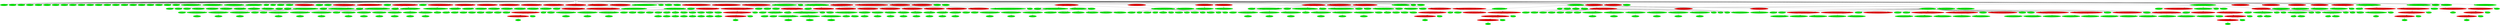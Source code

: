 // Abstract Pattern Tree
digraph {
	sB4bGISzyUnVK8BpYXJl [label=Main]
	gfu7hWky22gxFIv9TXX9 [label="Call: init_List" fillcolor=green style=filled]
	ALWilnFqcXSqTthOTrIT [label="Call: init_List" fillcolor=green style=filled]
	"22WyAcFelFWvN2fSRCbr" [label="Call: init_List" fillcolor=green style=filled]
	k6jqE5CrsaaLOASsxcBD [label="Call: init_List" fillcolor=green style=filled]
	IUxnx4BAdLdIji3nS8S4 [label="Call: init_List" fillcolor=green style=filled]
	biS7qHJ34D4KK9FVGI0G [label="Call: init_List" fillcolor=green style=filled]
	Pjty8JJ6pRGhea5ozGXM [label="Call: init_List" fillcolor=green style=filled]
	bf5lOSVYdyA5qSeF59pr [label="Call: init_List" fillcolor=green style=filled]
	hpdvIrAOzYWeB7N7rl9u [label="Call: init_List" fillcolor=green style=filled]
	ieSOjcyKhhD4gMdJvI7a [label="Call: init_List" fillcolor=green style=filled]
	QajRr5CjgRoqebBTSjMd [label="Call: init_List" fillcolor=green style=filled]
	jzx655RiMcjHllAU5FBN [label="Call: init_List" fillcolor=green style=filled]
	"6Z4D3uyh9Ydqj4uox55a" [label="Call: init_List" fillcolor=green style=filled]
	mRHcxATCd45bnjiaa2Mf [label="Call: init_List" fillcolor=green style=filled]
	VhdR9NNN4Rb8EC0xhOeA [label="Call: init_List" fillcolor=green style=filled]
	dDzrPdGNcT6TPLdKV1DL [label="Call: init_List" fillcolor=green style=filled]
	DRuCBPLcmRIDQkLxe14J [label="Call: init_List" fillcolor=green style=filled]
	fYIUTnmTG8odv9to3d3l [label="Call: init_List" fillcolor=green style=filled]
	WI7CYE7mMnSIiW9C838L [label="Call: init_List" fillcolor=green style=filled]
	quaGKQ1VgIHRq9UDOFg7 [label="Call: init_List" fillcolor=green style=filled]
	eQj8QnuiCknJnJqBzUUv [label="Call: init_List" fillcolor=green style=filled]
	JRoLyu7y9l4FJMdJQaNJ [label="Call: luleshSeq_replaceDomainNodelist" fillcolor=green style=filled]
	AktMo49Uc8G7bgq0IFRA [label="Call: init_List" fillcolor=green style=filled]
	"7dDgBrP7U6KVXSSbMeVY" [label="Call: luleshSeq_replaceDomainNodelist" fillcolor=green style=filled]
	SnBbWqqdvuOnU8GCvqZ3 [label="Call: init_List" fillcolor=green style=filled]
	ISFe1YKF8hyC54XIrJq0 [label="Call: luleshSeq_replaceDomainNodelist" fillcolor=green style=filled]
	El65Xmg0VaBrF6DClqWH [label="Call: init_List" fillcolor=green style=filled]
	PNLu7UCI3HbiUMrSgZAS [label="Call: luleshSeq_CalcElemVolume" fillcolor=green style=filled]
	EUa3NSX55Vk5dqfJNVNQ [label="Call: TRIPLE_PRODUCT" fillcolor=green style=filled]
	"3zJ0BJqC6p5rLLQ8ZgTJ" [label="Call: TRIPLE_PRODUCT" fillcolor=green style=filled]
	iY8JzBSGuG3f10eZ3M7N [label="Call: TRIPLE_PRODUCT" fillcolor=green style=filled]
	JgVOM5tvokvrOzJMYna8 [label="Call: TRIPLE_PRODUCT" fillcolor=green style=filled]
	sKEJjd0atHTMAqu2185N [label="Call: TRIPLE_PRODUCT" fillcolor=green style=filled]
	"4cVxZIzUBP8Fgu05U9PY" [label="Call: TRIPLE_PRODUCT" fillcolor=green style=filled]
	"2fCcFpmLgVsVUuL06sqT" [label="Call: cbrt" fillcolor=green style=filled]
	"9kc6C5yPq0y0bgRG6XoQ" [label="Call: sqrt" fillcolor=green style=filled]
	Ef8UPZLsH0SqCntziEFY [label="Call: init_List" fillcolor=green style=filled]
	t6PVdVBMZP5lKdsOcvOc [label="Call: get_time" fillcolor=green style=filled]
	j9ZchyipBQ4d5MjDal07 [label="Stencil: luleshPar_par_initListDouble4" fillcolor=red style=filled]
	BTfO3K74v25nr0keVETI [label="Call: init_List" fillcolor=green style=filled]
	BzhjFNPIOlz0CyQHztHW [label="Call: init_List" fillcolor=green style=filled]
	hbuCJT7qkesJaYqKUL04 [label="Stencil: luleshPar_InitStressTermsForElems" fillcolor=red style=filled]
	"0zoUPc75GRBheLlOqxMn" [label="Stencil: luleshPar_par_a_IntegrateStressForElems" fillcolor=red style=filled]
	"1iqUPIgx9X5PkFSzYaZL" [label="Call: init_List" fillcolor=green style=filled]
	mAeCJMk88tBuceSR3ltq [label="Call: init_List" fillcolor=green style=filled]
	Xj1vRZs7PIFix7qhrsHl [label="Call: luleshSeq_CollectDomainNodesToElemNodes" fillcolor=green style=filled]
	FPJg33jNPgaiRMGuekOz [label="Call: init_List" fillcolor=green style=filled]
	AsuDFF42iMEjj3pQdRK2 [label="Call: luleshSeq_replaceDomainNodelist" fillcolor=green style=filled]
	mtHIpKxB2Y5rsUaKIaZK [label="Call: init_List" fillcolor=green style=filled]
	z04OmipVrvS0b0HRvQo5 [label="Call: luleshSeq_replaceDomainNodelist" fillcolor=green style=filled]
	l0BNBh0IhOasmGuBENLH [label="Call: init_List" fillcolor=green style=filled]
	JDzahijHW1yJAUBm2GEP [label="Call: luleshSeq_replaceDomainNodelist" fillcolor=green style=filled]
	Wx4DlHdCDpJilQEzJ0Oh [label="Call: init_List" fillcolor=green style=filled]
	"9LVkugq3fjS8XVpCzLND" [label="Call: init_List" fillcolor=green style=filled]
	xM3iz7WcqYhrkEQjGXOz [label="Call: luleshSeq_CalcElemShapeFunctionDerivatives" fillcolor=green style=filled]
	F9Mc6nYqD1IZRilzbFo5 [label="Call: init_List" fillcolor=green style=filled]
	"6tKIG5IEXmupvN8YRqLP" [label="Call: init_List" fillcolor=green style=filled]
	eVjA1JWhEGLgzHjjXn62 [label="Stencil: luleshPar_par_b_IntegrateStressForElems" fillcolor=red style=filled]
	jW34Xr07LnusHp1hmIHm [label="Call: init_List" fillcolor=green style=filled]
	cL89fuWJkZ7lZ42ttnEs [label="Call: luleshSeq_CollectDomainNodesToElemNodes" fillcolor=green style=filled]
	"48arYlIkjPnTsd98XoVa" [label="Call: init_List" fillcolor=green style=filled]
	n1TdJ2eEtqyJGn18P4tg [label="Call: luleshSeq_replaceDomainNodelist" fillcolor=green style=filled]
	RH251T6sWPczl4q1qolI [label="Call: init_List" fillcolor=green style=filled]
	"3SXrcUF3coyQfqHgB2yk" [label="Call: luleshSeq_replaceDomainNodelist" fillcolor=green style=filled]
	"3BrGOcG0XzN0gxohpeuf" [label="Call: init_List" fillcolor=green style=filled]
	WIonXnqc7AVemGHqlcQI [label="Call: luleshSeq_replaceDomainNodelist" fillcolor=green style=filled]
	bsOFl3yrRxnLFlilTWvJ [label="Call: init_List" fillcolor=green style=filled]
	jyHxT94CGaVGnOO9pxot [label="Call: init_List" fillcolor=green style=filled]
	LEviZkZ2OPRtnQvoCuTK [label="Call: luleshSeq_CalcElemNodeNormals" fillcolor=green style=filled]
	WdyhLaYjhmE9avBqWavK [label="Call: init_List" fillcolor=green style=filled]
	"3tQ317JNK3T9bz2YhL2A" [label="Call: SumElemFaceNormal" fillcolor=green style=filled]
	AjfLkOgHA4vUvKaiE2aW [label="Call: init_List" fillcolor=green style=filled]
	dMLreKIEN3ui6PozmLK7 [label="Call: SumElemFaceNormal" fillcolor=green style=filled]
	"1jDMON9PRL8PxcV5Kcsk" [label="Call: init_List" fillcolor=green style=filled]
	iXQCsFAv7jG3tUd9Ji9V [label="Call: SumElemFaceNormal" fillcolor=green style=filled]
	dCC9GLCipZy4B2feUHUh [label="Call: init_List" fillcolor=green style=filled]
	isq9Ptdn0UkAb2Qksa6b [label="Call: SumElemFaceNormal" fillcolor=green style=filled]
	ERH919lJr1TpVUmz8rqL [label="Call: init_List" fillcolor=green style=filled]
	aSAOoSYV0hh7dulrFdmW [label="Call: SumElemFaceNormal" fillcolor=green style=filled]
	ci9SVQxyIqTWR0Ld8Jcc [label="Call: init_List" fillcolor=green style=filled]
	v0por2i7vepI2kGJ0cEa [label="Call: SumElemFaceNormal" fillcolor=green style=filled]
	cNzP9SbR3NS0fA76rUsA [label="Call: init_List" fillcolor=green style=filled]
	dF9NnS75ST9h2Jlzpbjd [label="Call: init_List" fillcolor=green style=filled]
	aG5SV1MdEMYvOUC3oLqt [label="Stencil: luleshPar_par_c_IntegrateStressForElems" fillcolor=red style=filled]
	yxGR6c9O8vLG5Mok3XX4 [label="Call: luleshSeq_SumElemStressesToNodeForces" fillcolor=green style=filled]
	BQprNagXidN81dGtFyql [label="Call: init_List" fillcolor=green style=filled]
	"9cqVxzRzPyeU4ovmuuob" [label="Stencil: replaceArrayIndirectionUpdate0" fillcolor=red style=filled]
	YtETbIm2xXQNby7U1sce [label="Call: getLocalElement" fillcolor=green style=filled]
	"7IdNhyQzE4FFOAb0VLQP" [label="Call: init_List" fillcolor=green style=filled]
	utaIqg7PTFpBHJQMviWS [label="Stencil: replaceArrayIndirectionUpdate1" fillcolor=red style=filled]
	bMYJTtSxzNuI07xQC7dt [label="Call: getLocalElement" fillcolor=green style=filled]
	tssPNPUdQMB6nZCyfnoH [label="Call: init_List" fillcolor=green style=filled]
	rGHJ2eMF6TXSKDgDRiOt [label="Stencil: replaceArrayIndirectionUpdate2" fillcolor=red style=filled]
	fLrD6GuRAlKFRUHMmgfb [label="Call: getLocalElement" fillcolor=green style=filled]
	pv5WNbZ8AJFNQvKlsDPS [label="Call: init_List" fillcolor=green style=filled]
	"13CycYJGTvG1XyeI3juX" [label="Stencil: replaceArrayIndirectionUpdate3" fillcolor=red style=filled]
	"8osluIsSB6Vvi00xiXtn" [label="Call: getLocalElement" fillcolor=green style=filled]
	mmkBTSVCqCayI9LJANBS [label="Call: init_List" fillcolor=green style=filled]
	LzlO5L9u9qLvhHzMmAP0 [label="Stencil: replaceArrayIndirectionUpdate4" fillcolor=red style=filled]
	LvPOhijy1sHPEKcGCzAB [label="Call: getLocalElement" fillcolor=green style=filled]
	Juk77tmA2881D14YDSdi [label="Call: init_List" fillcolor=green style=filled]
	FrLQ0ZKMxbum9h7FEJqi [label="Stencil: replaceArrayIndirectionUpdate5" fillcolor=red style=filled]
	ISlGfJGDyc5uGAaWqNeK [label="Call: getLocalElement" fillcolor=green style=filled]
	Z1uR5rEkIBfKgEh6QTq9 [label="Call: init_List" fillcolor=green style=filled]
	tvH5uX8jqA0E4mk9n4Ct [label="Stencil: replaceArrayIndirectionUpdate6" fillcolor=red style=filled]
	"5OBJWJadX08ib3G3QAba" [label="Call: getLocalElement" fillcolor=green style=filled]
	PNRGh646YRRrGkcZK2dt [label="Call: init_List" fillcolor=green style=filled]
	kvK0MgEjU6ZueaC5zrxh [label="Stencil: replaceArrayIndirectionUpdate7" fillcolor=red style=filled]
	ZnvuXeI69ylYPH2x1hkP [label="Call: getLocalElement" fillcolor=green style=filled]
	"2NriYlYog3PdaMnaBQQS" [label="Call: init_List" fillcolor=green style=filled]
	"5Z5KGXcOOJi3uSY26BCO" [label="Call: luleshSeq_checkNonPosElem_SyaMgXmOOY" fillcolor=green style=filled]
	CogUyCEHo9QN5JPnXcY2 [label="Call: init_List" fillcolor=green style=filled]
	XDyts23cLYxYdkysdXJP [label="Stencil: luleshPar_getNonPosElemErrorCodes" fillcolor=red style=filled]
	us9RM0hOiGNycHHBnb6j [label="Reduction: luleshPar_DimByDimMinReduction3DInt_70JkAAMLCE" fillcolor=red style=filled]
	MuDR1UZbDOqNNjpECkhk [label="Reduction: DimByDimMinReduction2DInt_nSkPyOqv29" fillcolor=red style=filled]
	ZNmSvQ8Xtvu3qPz0mujJ [label="Reduction: DimByDimMinReduction1DInt" fillcolor=red style=filled]
	QFrDzBAzLbB31qkavTIE [label="Call: min" fillcolor=green style=filled]
	zITIA0QUm5qBioSApWno [label="Call: min" fillcolor=green style=filled]
	lWilKnoImzjP7vLL0vaN [label="Call: min" fillcolor=green style=filled]
	vVAQCqeXup16W29Lx0rR [label="Call: exit" fillcolor=green style=filled]
	GM6HyygSVD4uviI8J1B6 [label="Call: init_List" fillcolor=green style=filled]
	So6Q8qlYJh95Q3ExJeg4 [label="Call: init_List" fillcolor=green style=filled]
	UTGIsD7RlUXEbIQiIeuf [label="Stencil: luleshPar_par_a_CalcHourglassControlForElems" fillcolor=red style=filled]
	ZYFmykybP9G3SYPnaRiH [label="Call: luleshSeq_CollectDomainNodesToElemNodes" fillcolor=green style=filled]
	zeU1E4taBHOVE3CLvX8F [label="Call: init_List" fillcolor=green style=filled]
	mx0ZtLuqHY8hLABd7FY1 [label="Call: luleshSeq_replaceDomainNodelist" fillcolor=green style=filled]
	vmBgvunexRCWs18kFzhK [label="Call: init_List" fillcolor=green style=filled]
	lU8gFmNQE6XgCvZxUcDS [label="Call: luleshSeq_replaceDomainNodelist" fillcolor=green style=filled]
	G7eeqIt1sLjfIyerTvoh [label="Call: init_List" fillcolor=green style=filled]
	"1yTtnNTfM9Y5XIUhzsbU" [label="Call: luleshSeq_replaceDomainNodelist" fillcolor=green style=filled]
	azkv19xirgZgM9xWWfcT [label="Call: init_List" fillcolor=green style=filled]
	f03lUnU29mNoA42jKTuH [label="Stencil: luleshPar_par_b_CalcHourglassControlForElems" fillcolor=red style=filled]
	JhPEjCDppnjzoELXJ5Ys [label="Call: luleshSeq_CalcElemVolumeDerivative" fillcolor=green style=filled]
	QuYoACEGxFjTz4YnmdQe [label="Call: init_List" fillcolor=green style=filled]
	GHMaahI8yizN72Dq2fOY [label="Call: init_List" fillcolor=green style=filled]
	bfuKFAELFPTujhjLEC3t [label="Call: init_List" fillcolor=green style=filled]
	QSoP9sf6NCEsaCO9i2Z0 [label="Call: init_List" fillcolor=green style=filled]
	Oo6HOP3YvdprjYezP6mK [label="Call: VoluDer" fillcolor=green style=filled]
	"4X7X7rjS57SUxCZt0IWZ" [label="Call: init_List" fillcolor=green style=filled]
	QobhRlS91Wsj0rBJJ6Rq [label="Call: VoluDer" fillcolor=green style=filled]
	eg8X1IeHMytv0326OPtX [label="Call: init_List" fillcolor=green style=filled]
	cy0BtLLMTAAkRlVuGHVD [label="Call: VoluDer" fillcolor=green style=filled]
	"3ML8XTBct07X9sKAePCc" [label="Call: init_List" fillcolor=green style=filled]
	"1WTCGvmj0LSDWABVIWxK" [label="Call: VoluDer" fillcolor=green style=filled]
	Xlvo7Fh89WTVFPxuShvl [label="Call: init_List" fillcolor=green style=filled]
	KSpRfa1b6cLy4j2HZkVX [label="Call: VoluDer" fillcolor=green style=filled]
	S1EHmmXpfXtJmHjj973B [label="Call: init_List" fillcolor=green style=filled]
	HHWbGX7uXUFGBe4cPd0d [label="Call: VoluDer" fillcolor=green style=filled]
	CeP0HLW8a4Ct6zhpcxF7 [label="Call: init_List" fillcolor=green style=filled]
	dmAkaICxcWHFo1dGRQH8 [label="Call: VoluDer" fillcolor=green style=filled]
	jGJppCtGkFQc7HmZrFiW [label="Call: init_List" fillcolor=green style=filled]
	Hus5CDoXqBJEDN50Z0ZZ [label="Call: VoluDer" fillcolor=green style=filled]
	"9qcykJ6HPFkHvcqvV4gM" [label="Call: init_List" fillcolor=green style=filled]
	TvSrQRE0mcv6gXRdz6pB [label="Stencil: luleshPar_par_c_CalcHourglassControlForElems" fillcolor=red style=filled]
	"3eZlUL5K3LjZh1PbiFID" [label="Call: luleshSeq_checkNonPosElem_ysPYKmXN7a" fillcolor=green style=filled]
	zcNNr7549DGoqCD9vz9S [label="Call: init_List" fillcolor=green style=filled]
	uig07SzMea46yYAqky6b [label="Stencil: luleshPar_getNonPosElemErrorCodes" fillcolor=red style=filled]
	jJG1YP5M0kJ5hD4ozR6l [label="Reduction: luleshPar_DimByDimMinReduction3DInt_zjG6Hf9xmd" fillcolor=red style=filled]
	aNvtUdTVrR2Wkdku70hb [label="Reduction: DimByDimMinReduction2DInt_06uTvrHn5V" fillcolor=red style=filled]
	YYDyeoU3TDl9DJyKYguN [label="Reduction: DimByDimMinReduction1DInt" fillcolor=red style=filled]
	s8h04nR7uT2WZA1EiCJk [label="Call: min" fillcolor=green style=filled]
	"5UjT7Mj7VjHsMJZNTeZV" [label="Call: min" fillcolor=green style=filled]
	"0JaAXQjxdrRAPQEji7TC" [label="Call: min" fillcolor=green style=filled]
	jXiXbcT5C0AhbfQiNAjM [label="Call: exit" fillcolor=green style=filled]
	moTZFH8WqBHTPKUEXzfV [label="Call: luleshSeq_CalcFBHourglassForceForElems" fillcolor=green style=filled]
	PWrTKZaZdFxoYDTtmHP7 [label="Call: init_List" fillcolor=green style=filled]
	"97fihinr5OfIrjnPpT3h" [label="Call: init_List" fillcolor=green style=filled]
	TZP1qDL1Hg7klj7cMsz8 [label="Call: init_List" fillcolor=green style=filled]
	QBqBvKt432h9LVks30T8 [label="Stencil: luleshPar_par_calcHourglassModes" fillcolor=red style=filled]
	gkdHmv9zgInWsjybfEJ8 [label="Call: init_List" fillcolor=green style=filled]
	VMTxJOxkNJ8HH1PPxSUK [label="Call: luleshSeq_calcHourgam" fillcolor=green style=filled]
	hY0peixil5NXhXGfpQG8 [label="Call: init_List" fillcolor=green style=filled]
	zlSO7y5NNRrDRumuKhRe [label="Call: init_List" fillcolor=green style=filled]
	tJ74gxafl8lnvJteMnMt [label="Call: luleshSeq_CollectDomainNodesToElemNodes" fillcolor=green style=filled]
	ITgRP6WWnbY3cc94UoD5 [label="Call: init_List" fillcolor=green style=filled]
	j5o9HSZNXEK3ChtuiGKQ [label="Call: luleshSeq_replaceDomainNodelist" fillcolor=green style=filled]
	"67agSu1dslquUY2O00W7" [label="Call: init_List" fillcolor=green style=filled]
	cIyQ6qlLmMxxtzzF1Shl [label="Call: luleshSeq_replaceDomainNodelist" fillcolor=green style=filled]
	"2tDsrHdVf2BLHavgKfZa" [label="Call: init_List" fillcolor=green style=filled]
	"7KmFWVqyVOZ5pGRn60iz" [label="Call: luleshSeq_replaceDomainNodelist" fillcolor=green style=filled]
	z3ljXXLg0OhORMjzghE1 [label="Call: init_List" fillcolor=green style=filled]
	jg1g2smqcIQJ7ki3JJNI [label="Call: cbrt" fillcolor=green style=filled]
	tkcXAsvRpiAFugExu1po [label="Call: init_List" fillcolor=green style=filled]
	SmN7UihAby6fkkbRMxli [label="Call: luleshSeq_CalcElemFBHourglassForce" fillcolor=green style=filled]
	tB1nFDihXyPvT3T4V2WV [label="Call: init_List" fillcolor=green style=filled]
	oK8lY2TOhGZS05zClZIS [label="Call: init_List" fillcolor=green style=filled]
	"6LQINsbODQ8KS6qB57bs" [label="Call: init_List" fillcolor=green style=filled]
	GV89rS2Ei7908Ie4fg2U [label="Stencil: replaceArrayIndirectionUpdate0" fillcolor=red style=filled]
	s4ERBe9bKxksEZ3V18mf [label="Call: getLocalElement" fillcolor=green style=filled]
	zo3l8TEsEG84Rh30beHM [label="Call: init_List" fillcolor=green style=filled]
	WPtcK3LZCqACEDNxFq9z [label="Stencil: replaceArrayIndirectionUpdate1" fillcolor=red style=filled]
	"0iYZgESPgCFufroUpGzk" [label="Call: getLocalElement" fillcolor=green style=filled]
	"894qd1KfxObY0enJGt2a" [label="Call: init_List" fillcolor=green style=filled]
	bm3eMvnXe1Po0g9kNuCJ [label="Stencil: replaceArrayIndirectionUpdate2" fillcolor=red style=filled]
	YuvLpkt48arzVsGapGyu [label="Call: getLocalElement" fillcolor=green style=filled]
	imVLVnQpPc0iS7H4FVKk [label="Call: init_List" fillcolor=green style=filled]
	JiXZeqSBcmfb6IyVRSSh [label="Stencil: replaceArrayIndirectionUpdate3" fillcolor=red style=filled]
	"2hdroKA8KuofFZxS9iqU" [label="Call: getLocalElement" fillcolor=green style=filled]
	"78SjnR9umu13UXkSOpgp" [label="Call: init_List" fillcolor=green style=filled]
	hU6kHtAnAIMX1rHatxKr [label="Stencil: replaceArrayIndirectionUpdate4" fillcolor=red style=filled]
	"51yNuFtVAW44TFKcL7JU" [label="Call: getLocalElement" fillcolor=green style=filled]
	fnqzOybtJVTNri47uIti [label="Call: init_List" fillcolor=green style=filled]
	F0XGOuzrRkCNSEFgUBqm [label="Stencil: replaceArrayIndirectionUpdate5" fillcolor=red style=filled]
	eiVnOuB8x2zW8q68NfEv [label="Call: getLocalElement" fillcolor=green style=filled]
	d66oDtrpXcVlS3t3CyIy [label="Call: init_List" fillcolor=green style=filled]
	G8ubWLKU7VnXDyHlJyHr [label="Stencil: replaceArrayIndirectionUpdate6" fillcolor=red style=filled]
	M3qFtSfZXWe0jrTb52iq [label="Call: getLocalElement" fillcolor=green style=filled]
	"41sVbLa1qFBqAPjQnfXe" [label="Call: init_List" fillcolor=green style=filled]
	jHSN7PLBRSDOq8YS4Ytj [label="Stencil: replaceArrayIndirectionUpdate7" fillcolor=red style=filled]
	aopQpnTB76CEGCmFojjs [label="Call: getLocalElement" fillcolor=green style=filled]
	sLLNtOMBLVXD12lAReiL [label="Call: init_List" fillcolor=green style=filled]
	nQ3YCJJ1Dc2qRCCWXA4l [label="Stencil: luleshPar_CalcAccelerationForNodes" fillcolor=red style=filled]
	prEciFKk0aiJltEaY7Jg [label="Stencil: luleshPar_ApplyAccelerationBoundaryConditionsForNodes" fillcolor=red style=filled]
	deZ6NB97vlortk2vyCx3 [label="Call: luleshSeq_ApplyAccelerationBoundaryConditionsForNodes_check" fillcolor=green style=filled]
	BdEY5bi1ASMrEcqIb9J7 [label="Call: init_List" fillcolor=green style=filled]
	jYDTDuU8G3XMBOqSgXL2 [label="Stencil: luleshPar_CalcVelocityForNodes" fillcolor=red style=filled]
	djQ9DHx4FjGES2roRiyI [label="Call: fabs" fillcolor=green style=filled]
	qZpDMfVOhy1rYtPBN6vJ [label="Stencil: luleshPar_CalcPositionForNodes" fillcolor=red style=filled]
	oi8za3VEWa5aZjNaKkqo [label="Call: init_List" fillcolor=green style=filled]
	jKbGEV36nVWndf9f1HmF [label="Call: init_List" fillcolor=green style=filled]
	XxdjWeJS5jAdWNlTDG4C [label="Stencil: luleshPar_a_CalcKinematicsForElems" fillcolor=red style=filled]
	oiivSk3kGrxHjO5usXqZ [label="Call: init_List" fillcolor=green style=filled]
	T8MuP5YPSsEFMHKkG20E [label="Call: luleshSeq_CollectDomainNodesToElemNodes" fillcolor=green style=filled]
	IoV1PVqHIzCuqIWcHdhV [label="Call: init_List" fillcolor=green style=filled]
	"8g4s24hXkKTq5mrj5O1J" [label="Call: luleshSeq_replaceDomainNodelist" fillcolor=green style=filled]
	v8Bs4MoqB35HvXJl41WM [label="Call: init_List" fillcolor=green style=filled]
	YsmMyci48keOfcOyvKdV [label="Call: luleshSeq_replaceDomainNodelist" fillcolor=green style=filled]
	nkJgeqOk5ntas0dgcp2j [label="Call: init_List" fillcolor=green style=filled]
	nq6f8lsPgOBTqhlkDIo2 [label="Call: luleshSeq_replaceDomainNodelist" fillcolor=green style=filled]
	"4Y4p6bZ1rY2BFolvu8vN" [label="Call: init_List" fillcolor=green style=filled]
	jzD7CDr7qzJObErNkqNO [label="Call: luleshSeq_CalcElemVolume" fillcolor=green style=filled]
	Zo4eJAPrzePF5tcfzNyS [label="Call: TRIPLE_PRODUCT" fillcolor=green style=filled]
	g7J8Guc5Szpvf7aMNddN [label="Call: TRIPLE_PRODUCT" fillcolor=green style=filled]
	kSAUFZjlclenu0LdPvkc [label="Call: TRIPLE_PRODUCT" fillcolor=green style=filled]
	"0QET13OIxzTYKo14cytN" [label="Call: TRIPLE_PRODUCT" fillcolor=green style=filled]
	lMqQ4rKVla43dlTodqcs [label="Call: TRIPLE_PRODUCT" fillcolor=green style=filled]
	"7e438fnOJbsfPjPY0RkS" [label="Call: TRIPLE_PRODUCT" fillcolor=green style=filled]
	SEUO0r2x5TZFGSh4S627 [label="Call: init_List" fillcolor=green style=filled]
	X5g3DjJoHzyQKXYdUDt7 [label="Call: luleshSeq_CalcElemCharacteristicLength" fillcolor=green style=filled]
	vP6vVYVrieYXBzjNrDX9 [label="Call: AreaFace" fillcolor=green style=filled]
	RLrn5yynTzzbGVSFZ1gP [label="Call: max" fillcolor=green style=filled]
	VbtXMdW5ohcFqOhJ71Uv [label="Call: AreaFace" fillcolor=green style=filled]
	Wq3JR5q2HPz4MF4yLq8G [label="Call: max" fillcolor=green style=filled]
	XxqIRGFUFekiPr72yshb [label="Call: AreaFace" fillcolor=green style=filled]
	NdtuaGGbQWtKfZIWGIb9 [label="Call: max" fillcolor=green style=filled]
	Xux6cEj5UMfGIQHmz05U [label="Call: AreaFace" fillcolor=green style=filled]
	FTlty88jaC8tJ92PZ0Zg [label="Call: max" fillcolor=green style=filled]
	dVBSpgTHLJE8yUrVY294 [label="Call: AreaFace" fillcolor=green style=filled]
	uKCEshdGSHRhTRiUzsRf [label="Call: max" fillcolor=green style=filled]
	ie9Ggzs1qf2MTxIeXPap [label="Call: AreaFace" fillcolor=green style=filled]
	dERmuAPQPgUNbi86086V [label="Call: max" fillcolor=green style=filled]
	Z6BGae627M8K4ncL9ATf [label="Call: sqrt" fillcolor=green style=filled]
	DnyzLvaaxndCe7ejzYQI [label="Stencil: luleshPar_getSubArray3D" fillcolor=red style=filled]
	"0L0Yv2Nm5kEUZpk5SYGH" [label="Call: luleshSeq_getWishedValue1D" fillcolor=green style=filled]
	ETmF1JcpHXlF9KbVhHLI [label="Stencil: luleshPar_getSubArray3D" fillcolor=red style=filled]
	Ae1IFh8bm3OAXmtlye3T [label="Call: luleshSeq_getWishedValue1D" fillcolor=green style=filled]
	MYJa68D8ySl90znYyPra [label="Stencil: luleshPar_getSubArray3D" fillcolor=red style=filled]
	FJD4IpSXt1oih5hJa17c [label="Call: luleshSeq_getWishedValue1D" fillcolor=green style=filled]
	ZsYidVmSjD3rMQBj7opm [label="Stencil: luleshPar_b_CalcKinematicsForElems" fillcolor=red style=filled]
	x3XnBKiNyEVzaFALbN4b [label="Call: init_List" fillcolor=green style=filled]
	idZaoLacLG1Q6yKX1T5x [label="Call: luleshSeq_CollectDomainNodesToElemNodes" fillcolor=green style=filled]
	Aivf5kfZOlliFoGkmoSh [label="Call: init_List" fillcolor=green style=filled]
	e1oamUFZ7ye4hdHd1x2C [label="Call: luleshSeq_replaceDomainNodelist" fillcolor=green style=filled]
	"2BukJPh1mbldffXSp17X" [label="Call: init_List" fillcolor=green style=filled]
	dvcMbXQDAk3MgC7LIWsQ [label="Call: luleshSeq_replaceDomainNodelist" fillcolor=green style=filled]
	NEU8Fd6SPEar6n1YnRzE [label="Call: init_List" fillcolor=green style=filled]
	"1WPRTgd2v4aLXT7C3YFi" [label="Call: luleshSeq_replaceDomainNodelist" fillcolor=green style=filled]
	i9D16NoOKPqbUQTseXDA [label="Call: init_List" fillcolor=green style=filled]
	WKT8uEQzobzuMuJjkRXk [label="Call: init_List" fillcolor=green style=filled]
	An7fQyEAAJB35m2Q4hkC [label="Call: luleshSeq_CollectDomainNodesToElemNodes" fillcolor=green style=filled]
	ZPVsynJlfZNXoUDdEfo1 [label="Call: init_List" fillcolor=green style=filled]
	CAFPU7BXekMAG69gNPZe [label="Call: luleshSeq_replaceDomainNodelist" fillcolor=green style=filled]
	jRd2SdVBzYM9Z8ODaZZm [label="Call: init_List" fillcolor=green style=filled]
	I4SliFr0jIbU9DSNihHQ [label="Call: luleshSeq_replaceDomainNodelist" fillcolor=green style=filled]
	XOiN8oPED9iRFoPPrXAP [label="Call: init_List" fillcolor=green style=filled]
	xURiHsSnYetE5vbsvRVE [label="Call: luleshSeq_replaceDomainNodelist" fillcolor=green style=filled]
	jHFmv3zgi0OdJo8FMgvn [label="Call: init_List" fillcolor=green style=filled]
	"7JUd9kvNQQCxfkVrMY4O" [label="Call: init_List" fillcolor=green style=filled]
	Xh3CrLJdPEUjRpj5I0te [label="Call: luleshSeq_CalcElemShapeFunctionDerivatives" fillcolor=green style=filled]
	I6S2mEt6hVegNRudmR9V [label="Call: init_List" fillcolor=green style=filled]
	"0c4CxFzTc570AErFyoyJ" [label="Call: init_List" fillcolor=green style=filled]
	yqEcdVb4aQkFk0eHiI3B [label="Call: init_List" fillcolor=green style=filled]
	Jy1gIMyY58uouYR8Eo1l [label="Call: luleshSeq_CalcElemVelocityGradient" fillcolor=green style=filled]
	QkezhljpQO4YeusDEzG2 [label="Call: init_List" fillcolor=green style=filled]
	m7vlmfL9CT3Y8TVAzIME [label="Call: init_List" fillcolor=green style=filled]
	rQk7OjPMMfMbDmxNRZnG [label="Call: init_List" fillcolor=green style=filled]
	kSRnhJOm40z8n2RybV6r [label="Call: init_List" fillcolor=green style=filled]
	eeDWg5nSCHJuk5hF3Gan [label="Call: init_List" fillcolor=green style=filled]
	c6tKi1W9HkMCV6og5ecX [label="Stencil: luleshPar_par_a_CalcLagrangeElements" fillcolor=red style=filled]
	OVZ6shtPUoRenzEJa6yQ [label="Call: luleshSeq_get3DSum" fillcolor=green style=filled]
	cuUXZXD41r36bCZ8151m [label="Stencil: luleshPar_par_b_CalcLagrangeElements" fillcolor=red style=filled]
	uPjjNBjoeMO1AgtzjZfU [label="Call: luleshSeq_checkNonPosElem" fillcolor=green style=filled]
	Z7US6KUghdsatVQynlV4 [label="Call: init_List" fillcolor=green style=filled]
	muTCcQ1Pvn3W5LIj2g9d [label="Stencil: luleshPar_getNonPosElemErrorCodes" fillcolor=red style=filled]
	cW0tnz5Faol4AH19NbpG [label="Reduction: luleshPar_DimByDimMinReduction3DInt_x2VSCRxDvS" fillcolor=red style=filled]
	VjfbVEScfcBZhEsgWQOn [label="Reduction: DimByDimMinReduction2DInt_tydW4bEs8g" fillcolor=red style=filled]
	NqpeR7PitVZ1Zol2fFSA [label="Reduction: DimByDimMinReduction1DInt" fillcolor=red style=filled]
	H51tSVyNvtQ69jJx8fSo [label="Call: min" fillcolor=green style=filled]
	clUsV7lTWtdtbBLfADft [label="Call: min" fillcolor=green style=filled]
	SxoNyiHPIavq9KIcyR2d [label="Call: min" fillcolor=green style=filled]
	"3OuZNrEx0mDS9mxYUxMc" [label="Call: exit" fillcolor=green style=filled]
	FxUfNYbgmNFJd8VsDzgz [label="Call: init_List" fillcolor=green style=filled]
	EbK34TS9hM3bMSmRJctW [label="Call: luleshSeq_CalcQForElems" fillcolor=green style=filled]
	YmNVlvU1Drj67qSdtXHr [label="Call: checkGreaterThreshold" fillcolor=green style=filled]
	DoYqt5Ubd3orCPqHsHXm [label="Call: init_List" fillcolor=green style=filled]
	NRkdE01o2a7nPGpGcg5X [label="Stencil: luleshPar_getGreaterThanErrorCodes" fillcolor=red style=filled]
	DP2Y63qsSzSKCHCkKNCF [label="Reduction: luleshPar_DimByDimMinReduction3DInt_qhT7p5kK9K" fillcolor=red style=filled]
	cIC0XcYKVE0Tj6ELUH5h [label="Reduction: DimByDimMinReduction2DInt_ui3O1nmPi4" fillcolor=red style=filled]
	zFabL9qy8irivJLfNGs2 [label="Reduction: DimByDimMinReduction1DInt" fillcolor=red style=filled]
	WYH4JzECsqZlM5G7W6r5 [label="Call: min" fillcolor=green style=filled]
	"1AVz1CeyAVJ7XWCDEZ2A" [label="Call: min" fillcolor=green style=filled]
	SAeM0FtY7Mpdtuzh3R5F [label="Call: min" fillcolor=green style=filled]
	"34DCj1xFSCZTH1Iu4d5i" [label="Call: exit" fillcolor=green style=filled]
	YE5ab2D8bWeLI5ojDrxn [label="Call: init_List" fillcolor=green style=filled]
	YEGa68MAviM2syryo5cP [label="Call: init_List" fillcolor=green style=filled]
	vxaSjv5DuzlCp6lSbh6B [label="Call: init_List" fillcolor=green style=filled]
	gXnVR99I7kkI323nFsr6 [label="Stencil: luleshPar_CalcMonotonicQGradientsForElems" fillcolor=red style=filled]
	EeViSSJ0DhPrvT2mTv9J [label="Call: init_List" fillcolor=green style=filled]
	AoxGBbRUDRSs7IgzNZy0 [label="Call: init_List" fillcolor=green style=filled]
	vkWhQSrl55JjUmt3B7Wr [label="Call: init_List" fillcolor=green style=filled]
	oUIAVEpPdaq2t1QLEghM [label="Call: init_List" fillcolor=green style=filled]
	ALz96m18puMHXTOYKjSa [label="Call: init_List" fillcolor=green style=filled]
	WIZk3JkxLZMXUkirhznA [label="Call: init_List" fillcolor=green style=filled]
	S2WEX7jp2b44Js9YeaBT [label="Call: init_List" fillcolor=green style=filled]
	myHih9aG2hzkWbprD9FM [label="Call: luleshSeq_replaceDomainNodelist" fillcolor=green style=filled]
	mHdjX7LMrfJR5tsqYZTG [label="Call: init_List" fillcolor=green style=filled]
	fzcFH40x7oQcRep6sSoy [label="Call: luleshSeq_replaceDomainNodelist" fillcolor=green style=filled]
	x9elrVAnWcWTXEouCL9U [label="Call: init_List" fillcolor=green style=filled]
	XI2s3tSuz8xsaHYFquh4 [label="Call: luleshSeq_replaceDomainNodelist" fillcolor=green style=filled]
	O7XXB62Y2HWPQtgDZQx8 [label="Call: init_List" fillcolor=green style=filled]
	qBQPyPhbtrqb3IoqrTdg [label="Call: luleshSeq_replaceDomainNodelist" fillcolor=green style=filled]
	RmgBGSvWnlT4EzKY4Ckr [label="Call: init_List" fillcolor=green style=filled]
	vWI2nvyUnNXFClrJPhZT [label="Call: luleshSeq_replaceDomainNodelist" fillcolor=green style=filled]
	lx1W1xltDbJdqMXVoICd [label="Call: init_List" fillcolor=green style=filled]
	I9bUBtVbB5EI0PWsLUuC [label="Call: luleshSeq_replaceDomainNodelist" fillcolor=green style=filled]
	Rar8GcVBBAg5uNYIrhe8 [label="Call: init_List" fillcolor=green style=filled]
	"4GWSI250Eb41MdXib153" [label="Call: sqrt" fillcolor=green style=filled]
	p8eNY8YFMKjG1EX6b5fz [label="Call: sqrt" fillcolor=green style=filled]
	J9GIGRxlt0SvPZkidI8c [label="Call: sqrt" fillcolor=green style=filled]
	ieX0kjyqc7xT8robaDVD [label="Stencil: luleshPar_getSubArray4D" fillcolor=red style=filled]
	"4s2GPByx8NJ1VLBKkt1C" [label="Call: luleshSeq_getWishedValue2D" fillcolor=green style=filled]
	hHIW7rWVCjeH89jevxAS [label="Stencil: luleshPar_getSubArray4D" fillcolor=red style=filled]
	HkvBkkhzJmMLQmNupg05 [label="Call: luleshSeq_getWishedValue2D" fillcolor=green style=filled]
	GE12mmlE7fsZgaeYEOYZ [label="Call: CalcMonotonicQForElems" fillcolor=green style=filled]
	vVsampP7N3Mse4K17kOa [label="Call: init_List" fillcolor=green style=filled]
	ATvTuqhXvLXBgibA5UZi [label="Call: init_List" fillcolor=green style=filled]
	WzVCrQhdQMR35vA96bMh [label="Stencil: luleshPar_CalcMonotonicQRegionForElems_partA_delvm" fillcolor=red style=filled]
	cJGfGy2oHYQTrYvp8mSK [label="Call: luleshSeq_getWishedValue1D" fillcolor=green style=filled]
	FRL45pmyatHkeDKNiHVs [label="Call: luleshSeq_getWishedValue1D" fillcolor=green style=filled]
	ngWIeVxEnOe5ieNkoReI [label="Call: luleshSeq_getWishedValue1D" fillcolor=green style=filled]
	AmlQ0z5RBTzTdQGA5Ok1 [label="Stencil: luleshPar_CalcMonotonicQRegionForElems_partA_delvp" fillcolor=red style=filled]
	qUX3gsrcGT3lJu80PGzY [label="Call: luleshSeq_getWishedValue1D" fillcolor=green style=filled]
	"90N8C5ejtnCkJ35Z9DMD" [label="Call: luleshSeq_getWishedValue1D" fillcolor=green style=filled]
	"4BsmrGvP8sEVeg4va31j" [label="Call: init_List" fillcolor=green style=filled]
	FxnWkF1hj95F8lgudRbH [label="Stencil: luleshPar_CalcMonotonicQRegionForElems_partB" fillcolor=red style=filled]
	"29rlAkgIJX98ZhnpvJF2" [label="Call: init_List" fillcolor=green style=filled]
	PYR71E84GhB7WrZBjvJJ [label="Call: init_List" fillcolor=green style=filled]
	BXlmveGyDFK8uRQHUQv4 [label="Stencil: luleshPar_CalcMonotonicQRegionForElems_partC_delvm" fillcolor=red style=filled]
	eXCVDtDRkexZc9RVLYut [label="Call: luleshSeq_getWishedValue1D" fillcolor=green style=filled]
	bntlp7x9DmRn5izut5Uq [label="Call: luleshSeq_getWishedValue1D" fillcolor=green style=filled]
	LPYKPXWlUYhdgHrXqkOU [label="Call: luleshSeq_getWishedValue1D" fillcolor=green style=filled]
	F94lq6njU9upItsJEsiu [label="Stencil: luleshPar_CalcMonotonicQRegionForElems_partC_delvp" fillcolor=red style=filled]
	"0D6e5OJlaBPHff8DREaV" [label="Call: luleshSeq_getWishedValue1D" fillcolor=green style=filled]
	"8prxkvrX3mWvDvczTcf5" [label="Call: luleshSeq_getWishedValue1D" fillcolor=green style=filled]
	"7QaEOJ676eNNaoId2QLY" [label="Call: init_List" fillcolor=green style=filled]
	dUgVF0SOZLo31pfvHOik [label="Stencil: luleshPar_CalcMonotonicQRegionForElems_partD" fillcolor=red style=filled]
	ZMWR4DRY4K77Ral5q3vM [label="Call: init_List" fillcolor=green style=filled]
	g0X1y13a0iGTFLlUm59Z [label="Call: init_List" fillcolor=green style=filled]
	dRThhAuSZf10DNck7NUq [label="Stencil: luleshPar_CalcMonotonicQRegionForElems_partE_delvm" fillcolor=red style=filled]
	ReCmXrdxPUIYTocFJL5x [label="Call: luleshSeq_getWishedValue1D" fillcolor=green style=filled]
	F7lSY4eR9DJZILKfdhX7 [label="Call: luleshSeq_getWishedValue1D" fillcolor=green style=filled]
	uo3hjF91SpCTZHlEe0Fe [label="Call: luleshSeq_getWishedValue1D" fillcolor=green style=filled]
	lUqJ9hej8z9cPaRf5LkY [label="Stencil: luleshPar_CalcMonotonicQRegionForElems_partE_delvp" fillcolor=red style=filled]
	CM0MHgV0NitnphxaIUc6 [label="Call: luleshSeq_getWishedValue1D" fillcolor=green style=filled]
	"3nO4eFWMZGGFcWbF4zhK" [label="Call: luleshSeq_getWishedValue1D" fillcolor=green style=filled]
	"4P9cTO7i72kJnRNuRQuf" [label="Call: init_List" fillcolor=green style=filled]
	SpsFqQVzxUCHlm1xlkWy [label="Stencil: luleshPar_CalcMonotonicQRegionForElems_partF" fillcolor=red style=filled]
	FhVVfsySr9Fx5xy4g5Og [label="Call: init_List" fillcolor=green style=filled]
	sRSUXNUpJ4T1VD1myN5z [label="Stencil: luleshPar_CalcMonotonicQRegionForElems_partG" fillcolor=red style=filled]
	HJcrSTYTBnFHi1V9yn0y [label="Call: luleshSeq_getWishedValue1D" fillcolor=green style=filled]
	"2yB4CPP85rcoGPxhcGIJ" [label="Call: luleshSeq_getWishedValue1D" fillcolor=green style=filled]
	jX3yP3RyNm12cDmYQ4sz [label="Call: luleshSeq_getWishedValue1D" fillcolor=green style=filled]
	"2eUyBDXFJBGBAn6iN0Ay" [label="Call: luleshSeq_getWishedValue1D" fillcolor=green style=filled]
	aNxjbYk2vPQgGCeyJ7dI [label="Call: luleshSeq_getWishedValue1D" fillcolor=green style=filled]
	"7k55oBzhJUF87FAttyRL" [label="Call: luleshSeq_getWishedValue1D" fillcolor=green style=filled]
	U2Tqjj6GLjahyqSNoa99 [label="Call: init_List" fillcolor=green style=filled]
	"0sthn8DFEEdpMyYltlCt" [label="Stencil: luleshPar_getSubArray3D" fillcolor=red style=filled]
	aLRIr8APVP3ycftBDfAM [label="Call: luleshSeq_getWishedValue1D" fillcolor=green style=filled]
	dPrLkEBcp9tFZaJzvJkQ [label="Stencil: luleshPar_getSubArray3D" fillcolor=red style=filled]
	dcPXFVQihJhyTqz5O6k6 [label="Call: luleshSeq_getWishedValue1D" fillcolor=green style=filled]
	LZO2Rt6L2Z768WmXjNfr [label="Call: init_List" fillcolor=green style=filled]
	GZ1IU7Wr4c0qxHWX7ZZW [label="Call: luleshSeq_ApplyMaterialPropertiesForElems" fillcolor=green style=filled]
	lVlOORhALF6koAvtFMYa [label="Call: init_List" fillcolor=green style=filled]
	xc8ifvPRtR44DOFRJyrY [label="Stencil: luleshPar_par_ApplyMaterialPropertiesForElems" fillcolor=red style=filled]
	CQJcSHWgBBZEn0Gnuon1 [label="Call: luleshSeq_checkNonPosElem2" fillcolor=green style=filled]
	BPTgUnQD4aOm3s4cf4mG [label="Call: init_List" fillcolor=green style=filled]
	nungVYQXymgL86rWjmf7 [label="Stencil: luleshPar_getNonPosElemErrorCodes2" fillcolor=red style=filled]
	fmraI5tzv2nKhG4Mkanc [label="Reduction: luleshPar_DimByDimMinReduction3DInt" fillcolor=red style=filled]
	laPCZIS7EbfqGGUqFrR5 [label="Reduction: DimByDimMinReduction2DInt" fillcolor=red style=filled]
	RQWpMz4JvG1IJgj0LNu3 [label="Reduction: DimByDimMinReduction1DInt" fillcolor=red style=filled]
	"3Z2fNXJuPuXLefvcvQve" [label="Call: min" fillcolor=green style=filled]
	jj5hQYn2vs04aTFSraiU [label="Call: min" fillcolor=green style=filled]
	vMZOhprhlSI0Wvv1RVNA [label="Call: min" fillcolor=green style=filled]
	KF4IgpjfnuSAhVuNqWCC [label="Call: exit" fillcolor=green style=filled]
	RjAzDq0vYJmvBrY0QjRm [label="Call: init_List" fillcolor=green style=filled]
	"1sVeYun7c9esU0lQxqqu" [label="Stencil: luleshPar_EvalEOSForElems" fillcolor=red style=filled]
	vTcqpqGakuzZBDI242lK [label="Call: init_List" fillcolor=green style=filled]
	TQ5by2pPXEByx2dlop5l [label="Call: luleshSeq_CalcPressureForElems" fillcolor=green style=filled]
	bkemjb2ugjo1mVO496vE [label="Call: fabs" fillcolor=green style=filled]
	KV8akiKPDvvP54qz2aoG [label="Call: init_List" fillcolor=green style=filled]
	kZK1dEyGRd9OWWG5C0Dh [label="Call: sqrt" fillcolor=green style=filled]
	jcokvEZF1AdB7lRV8SRi [label="Call: fabs" fillcolor=green style=filled]
	avdIKHlMvEkzeSpDqFPx [label="Call: luleshSeq_CalcPressureForElems" fillcolor=green style=filled]
	XXqRXjSIsJNFOkVmF1nd [label="Call: fabs" fillcolor=green style=filled]
	bZvMvyCnpA0DfdkEcU66 [label="Call: init_List" fillcolor=green style=filled]
	"6kiSWGWuWB70nBFjCM0f" [label="Call: sqrt" fillcolor=green style=filled]
	OiVcFADL4BYMBZRKvKRF [label="Call: fabs" fillcolor=green style=filled]
	d1aBzo6fvUehiPXBXUI9 [label="Call: luleshSeq_CalcPressureForElems" fillcolor=green style=filled]
	Ii1NuskbURKVuiTQUJcQ [label="Call: fabs" fillcolor=green style=filled]
	gvFqIiaV7aeAzjjl1A4X [label="Call: init_List" fillcolor=green style=filled]
	Ry9sfmZOYrSoFaxvWflZ [label="Call: sqrt" fillcolor=green style=filled]
	vj0pTE2EQ5nFxWeGT6xN [label="Call: fabs" fillcolor=green style=filled]
	emgkhhxeh3llvcUVDCg7 [label="Call: init_List" fillcolor=green style=filled]
	cH2XYl7qrr7C6YIsHtyy [label="Call: luleshSeq_CalcSoundSpeedForElems" fillcolor=green style=filled]
	YIyKfUmEvzaSlse0KcCt [label="Call: sqrt" fillcolor=green style=filled]
	qMkbbi0EVVCjPNDJHfL3 [label="Stencil: luleshPar_getSubArray3D" fillcolor=red style=filled]
	j3hr4nIiL47m5xofCbOv [label="Call: luleshSeq_getWishedValue1D" fillcolor=green style=filled]
	f3d5qKJxWAmqv27CB83v [label="Stencil: luleshPar_getSubArray3D" fillcolor=red style=filled]
	x7KjLc6tRDrC6ELfhlyb [label="Call: luleshSeq_getWishedValue1D" fillcolor=green style=filled]
	MNm63sZLFioOqHJyBp4H [label="Stencil: luleshPar_getSubArray3D" fillcolor=red style=filled]
	DuOHoSjlls2ZqA8Rq7aa [label="Call: luleshSeq_getWishedValue1D" fillcolor=green style=filled]
	WAiis87Nrj7t5tAjWUHL [label="Stencil: luleshPar_getSubArray3D" fillcolor=red style=filled]
	Q041FZRu7EaPAuPM20EZ [label="Call: luleshSeq_getWishedValue1D" fillcolor=green style=filled]
	"2iYWkeLBdxypcdx73aiT" [label="Stencil: luleshPar_UpdateVolumesForElems" fillcolor=red style=filled]
	ZPli67WEdoWmqNcH3Qim [label="Call: fabs" fillcolor=green style=filled]
	j931obAYxqT3hcOYxd8f [label="Call: luleshSeq_CalcCourantConstraintForElems" fillcolor=green style=filled]
	"1vQFGvrhusaqfZxoqudt" [label="Call: init_List" fillcolor=green style=filled]
	dt3CAOouIBid6C9FGPNA [label="Stencil: luleshPar_par_CalcCourantConstraintForElems_part1" fillcolor=red style=filled]
	IjublytZ7k0rpYIqeh9s [label="Call: sqrt" fillcolor=green style=filled]
	VETkH4tUtltFWM5o5lRP [label="Reduction: luleshPar_DimByDimMinReduction3D_OYM9PB5NLV" fillcolor=red style=filled]
	"5C9sXgbxR9OjNefoDMqJ" [label="Reduction: DimByDimMinReduction2D_HGYuZ4vkaa" fillcolor=red style=filled]
	AXSOoU5h0Ryz2BKWItai [label="Reduction: DimByDimMinReduction1D" fillcolor=red style=filled]
	bpHEjJdvQK1yFOCP931T [label="Call: min" fillcolor=green style=filled]
	VH7SfvmDpH7QcfQzjn6x [label="Call: min" fillcolor=green style=filled]
	XYgkyP5ymPZzx8Q0qGM9 [label="Call: min" fillcolor=green style=filled]
	IBLHnefoZVIPcBclgk5H [label="Call: luleshSeq_CalcHydroConstraintForElems" fillcolor=green style=filled]
	Kf6RZNVFCBZXq8VHjsBF [label="Call: init_List" fillcolor=green style=filled]
	MjLexaWdAXLOfdey3z06 [label="Stencil: luleshPar_par_CalcHydroConstraintForElems" fillcolor=red style=filled]
	vBCo8BEdAhXfsYxg1p88 [label="Call: fabs" fillcolor=green style=filled]
	BJND3a0ZcTXuZse9ZTnv [label="Reduction: luleshPar_DimByDimMinReduction3D" fillcolor=red style=filled]
	JY0SCZFEvYCpIyTDHZWI [label="Reduction: DimByDimMinReduction2D" fillcolor=red style=filled]
	"8cMxRsoPH3HpGQiM3KpY" [label="Reduction: DimByDimMinReduction1D" fillcolor=red style=filled]
	yAgcONmJCf27AAYeRFrR [label="Call: min" fillcolor=green style=filled]
	R3YfgxTEROSKophvDecp [label="Call: min" fillcolor=green style=filled]
	NAnKdMY7YgWHyKxZ8CaQ [label="Call: min" fillcolor=green style=filled]
	mWIyCKsusb81JnaoTqTt [label="Call: get_time" fillcolor=green style=filled]
	Uy621eVFJhYPBu2AuKWW [label="Call: get_maxRusage" fillcolor=green style=filled]
	"7SbeEJXRcuz4QEGGTkv4" [label="Call: lulesh_util_VerifyAndWriteFinalOutput" fillcolor=green style=filled]
	EyTRRWsl8G100agSXC4C [label="Call: fabs" fillcolor=green style=filled]
	sB4bGISzyUnVK8BpYXJl -> gfu7hWky22gxFIv9TXX9
	sB4bGISzyUnVK8BpYXJl -> ALWilnFqcXSqTthOTrIT
	sB4bGISzyUnVK8BpYXJl -> "22WyAcFelFWvN2fSRCbr"
	sB4bGISzyUnVK8BpYXJl -> k6jqE5CrsaaLOASsxcBD
	sB4bGISzyUnVK8BpYXJl -> IUxnx4BAdLdIji3nS8S4
	sB4bGISzyUnVK8BpYXJl -> biS7qHJ34D4KK9FVGI0G
	sB4bGISzyUnVK8BpYXJl -> Pjty8JJ6pRGhea5ozGXM
	sB4bGISzyUnVK8BpYXJl -> bf5lOSVYdyA5qSeF59pr
	sB4bGISzyUnVK8BpYXJl -> hpdvIrAOzYWeB7N7rl9u
	sB4bGISzyUnVK8BpYXJl -> ieSOjcyKhhD4gMdJvI7a
	sB4bGISzyUnVK8BpYXJl -> QajRr5CjgRoqebBTSjMd
	sB4bGISzyUnVK8BpYXJl -> jzx655RiMcjHllAU5FBN
	sB4bGISzyUnVK8BpYXJl -> "6Z4D3uyh9Ydqj4uox55a"
	sB4bGISzyUnVK8BpYXJl -> mRHcxATCd45bnjiaa2Mf
	sB4bGISzyUnVK8BpYXJl -> VhdR9NNN4Rb8EC0xhOeA
	sB4bGISzyUnVK8BpYXJl -> dDzrPdGNcT6TPLdKV1DL
	sB4bGISzyUnVK8BpYXJl -> DRuCBPLcmRIDQkLxe14J
	sB4bGISzyUnVK8BpYXJl -> fYIUTnmTG8odv9to3d3l
	sB4bGISzyUnVK8BpYXJl -> WI7CYE7mMnSIiW9C838L
	sB4bGISzyUnVK8BpYXJl -> quaGKQ1VgIHRq9UDOFg7
	sB4bGISzyUnVK8BpYXJl -> eQj8QnuiCknJnJqBzUUv
	sB4bGISzyUnVK8BpYXJl -> JRoLyu7y9l4FJMdJQaNJ
	JRoLyu7y9l4FJMdJQaNJ -> AktMo49Uc8G7bgq0IFRA
	sB4bGISzyUnVK8BpYXJl -> "7dDgBrP7U6KVXSSbMeVY"
	"7dDgBrP7U6KVXSSbMeVY" -> SnBbWqqdvuOnU8GCvqZ3
	sB4bGISzyUnVK8BpYXJl -> ISFe1YKF8hyC54XIrJq0
	ISFe1YKF8hyC54XIrJq0 -> El65Xmg0VaBrF6DClqWH
	sB4bGISzyUnVK8BpYXJl -> PNLu7UCI3HbiUMrSgZAS
	PNLu7UCI3HbiUMrSgZAS -> EUa3NSX55Vk5dqfJNVNQ
	PNLu7UCI3HbiUMrSgZAS -> "3zJ0BJqC6p5rLLQ8ZgTJ"
	PNLu7UCI3HbiUMrSgZAS -> iY8JzBSGuG3f10eZ3M7N
	PNLu7UCI3HbiUMrSgZAS -> JgVOM5tvokvrOzJMYna8
	PNLu7UCI3HbiUMrSgZAS -> sKEJjd0atHTMAqu2185N
	PNLu7UCI3HbiUMrSgZAS -> "4cVxZIzUBP8Fgu05U9PY"
	sB4bGISzyUnVK8BpYXJl -> "2fCcFpmLgVsVUuL06sqT"
	sB4bGISzyUnVK8BpYXJl -> "9kc6C5yPq0y0bgRG6XoQ"
	sB4bGISzyUnVK8BpYXJl -> Ef8UPZLsH0SqCntziEFY
	sB4bGISzyUnVK8BpYXJl -> t6PVdVBMZP5lKdsOcvOc
	sB4bGISzyUnVK8BpYXJl -> j9ZchyipBQ4d5MjDal07
	sB4bGISzyUnVK8BpYXJl -> BTfO3K74v25nr0keVETI
	sB4bGISzyUnVK8BpYXJl -> BzhjFNPIOlz0CyQHztHW
	sB4bGISzyUnVK8BpYXJl -> hbuCJT7qkesJaYqKUL04
	sB4bGISzyUnVK8BpYXJl -> "0zoUPc75GRBheLlOqxMn"
	"0zoUPc75GRBheLlOqxMn" -> "1iqUPIgx9X5PkFSzYaZL"
	"0zoUPc75GRBheLlOqxMn" -> mAeCJMk88tBuceSR3ltq
	"0zoUPc75GRBheLlOqxMn" -> Xj1vRZs7PIFix7qhrsHl
	Xj1vRZs7PIFix7qhrsHl -> FPJg33jNPgaiRMGuekOz
	Xj1vRZs7PIFix7qhrsHl -> AsuDFF42iMEjj3pQdRK2
	AsuDFF42iMEjj3pQdRK2 -> mtHIpKxB2Y5rsUaKIaZK
	Xj1vRZs7PIFix7qhrsHl -> z04OmipVrvS0b0HRvQo5
	z04OmipVrvS0b0HRvQo5 -> l0BNBh0IhOasmGuBENLH
	Xj1vRZs7PIFix7qhrsHl -> JDzahijHW1yJAUBm2GEP
	JDzahijHW1yJAUBm2GEP -> Wx4DlHdCDpJilQEzJ0Oh
	"0zoUPc75GRBheLlOqxMn" -> "9LVkugq3fjS8XVpCzLND"
	"0zoUPc75GRBheLlOqxMn" -> xM3iz7WcqYhrkEQjGXOz
	xM3iz7WcqYhrkEQjGXOz -> F9Mc6nYqD1IZRilzbFo5
	sB4bGISzyUnVK8BpYXJl -> "6tKIG5IEXmupvN8YRqLP"
	sB4bGISzyUnVK8BpYXJl -> eVjA1JWhEGLgzHjjXn62
	eVjA1JWhEGLgzHjjXn62 -> jW34Xr07LnusHp1hmIHm
	eVjA1JWhEGLgzHjjXn62 -> cL89fuWJkZ7lZ42ttnEs
	cL89fuWJkZ7lZ42ttnEs -> "48arYlIkjPnTsd98XoVa"
	cL89fuWJkZ7lZ42ttnEs -> n1TdJ2eEtqyJGn18P4tg
	n1TdJ2eEtqyJGn18P4tg -> RH251T6sWPczl4q1qolI
	cL89fuWJkZ7lZ42ttnEs -> "3SXrcUF3coyQfqHgB2yk"
	"3SXrcUF3coyQfqHgB2yk" -> "3BrGOcG0XzN0gxohpeuf"
	cL89fuWJkZ7lZ42ttnEs -> WIonXnqc7AVemGHqlcQI
	WIonXnqc7AVemGHqlcQI -> bsOFl3yrRxnLFlilTWvJ
	eVjA1JWhEGLgzHjjXn62 -> jyHxT94CGaVGnOO9pxot
	eVjA1JWhEGLgzHjjXn62 -> LEviZkZ2OPRtnQvoCuTK
	LEviZkZ2OPRtnQvoCuTK -> WdyhLaYjhmE9avBqWavK
	LEviZkZ2OPRtnQvoCuTK -> "3tQ317JNK3T9bz2YhL2A"
	"3tQ317JNK3T9bz2YhL2A" -> AjfLkOgHA4vUvKaiE2aW
	LEviZkZ2OPRtnQvoCuTK -> dMLreKIEN3ui6PozmLK7
	dMLreKIEN3ui6PozmLK7 -> "1jDMON9PRL8PxcV5Kcsk"
	LEviZkZ2OPRtnQvoCuTK -> iXQCsFAv7jG3tUd9Ji9V
	iXQCsFAv7jG3tUd9Ji9V -> dCC9GLCipZy4B2feUHUh
	LEviZkZ2OPRtnQvoCuTK -> isq9Ptdn0UkAb2Qksa6b
	isq9Ptdn0UkAb2Qksa6b -> ERH919lJr1TpVUmz8rqL
	LEviZkZ2OPRtnQvoCuTK -> aSAOoSYV0hh7dulrFdmW
	aSAOoSYV0hh7dulrFdmW -> ci9SVQxyIqTWR0Ld8Jcc
	LEviZkZ2OPRtnQvoCuTK -> v0por2i7vepI2kGJ0cEa
	v0por2i7vepI2kGJ0cEa -> cNzP9SbR3NS0fA76rUsA
	sB4bGISzyUnVK8BpYXJl -> dF9NnS75ST9h2Jlzpbjd
	sB4bGISzyUnVK8BpYXJl -> aG5SV1MdEMYvOUC3oLqt
	aG5SV1MdEMYvOUC3oLqt -> yxGR6c9O8vLG5Mok3XX4
	yxGR6c9O8vLG5Mok3XX4 -> BQprNagXidN81dGtFyql
	sB4bGISzyUnVK8BpYXJl -> "9cqVxzRzPyeU4ovmuuob"
	"9cqVxzRzPyeU4ovmuuob" -> YtETbIm2xXQNby7U1sce
	YtETbIm2xXQNby7U1sce -> "7IdNhyQzE4FFOAb0VLQP"
	sB4bGISzyUnVK8BpYXJl -> utaIqg7PTFpBHJQMviWS
	utaIqg7PTFpBHJQMviWS -> bMYJTtSxzNuI07xQC7dt
	bMYJTtSxzNuI07xQC7dt -> tssPNPUdQMB6nZCyfnoH
	sB4bGISzyUnVK8BpYXJl -> rGHJ2eMF6TXSKDgDRiOt
	rGHJ2eMF6TXSKDgDRiOt -> fLrD6GuRAlKFRUHMmgfb
	fLrD6GuRAlKFRUHMmgfb -> pv5WNbZ8AJFNQvKlsDPS
	sB4bGISzyUnVK8BpYXJl -> "13CycYJGTvG1XyeI3juX"
	"13CycYJGTvG1XyeI3juX" -> "8osluIsSB6Vvi00xiXtn"
	"8osluIsSB6Vvi00xiXtn" -> mmkBTSVCqCayI9LJANBS
	sB4bGISzyUnVK8BpYXJl -> LzlO5L9u9qLvhHzMmAP0
	LzlO5L9u9qLvhHzMmAP0 -> LvPOhijy1sHPEKcGCzAB
	LvPOhijy1sHPEKcGCzAB -> Juk77tmA2881D14YDSdi
	sB4bGISzyUnVK8BpYXJl -> FrLQ0ZKMxbum9h7FEJqi
	FrLQ0ZKMxbum9h7FEJqi -> ISlGfJGDyc5uGAaWqNeK
	ISlGfJGDyc5uGAaWqNeK -> Z1uR5rEkIBfKgEh6QTq9
	sB4bGISzyUnVK8BpYXJl -> tvH5uX8jqA0E4mk9n4Ct
	tvH5uX8jqA0E4mk9n4Ct -> "5OBJWJadX08ib3G3QAba"
	"5OBJWJadX08ib3G3QAba" -> PNRGh646YRRrGkcZK2dt
	sB4bGISzyUnVK8BpYXJl -> kvK0MgEjU6ZueaC5zrxh
	kvK0MgEjU6ZueaC5zrxh -> ZnvuXeI69ylYPH2x1hkP
	ZnvuXeI69ylYPH2x1hkP -> "2NriYlYog3PdaMnaBQQS"
	sB4bGISzyUnVK8BpYXJl -> "5Z5KGXcOOJi3uSY26BCO"
	"5Z5KGXcOOJi3uSY26BCO" -> CogUyCEHo9QN5JPnXcY2
	"5Z5KGXcOOJi3uSY26BCO" -> XDyts23cLYxYdkysdXJP
	"5Z5KGXcOOJi3uSY26BCO" -> us9RM0hOiGNycHHBnb6j
	us9RM0hOiGNycHHBnb6j -> MuDR1UZbDOqNNjpECkhk
	MuDR1UZbDOqNNjpECkhk -> ZNmSvQ8Xtvu3qPz0mujJ
	ZNmSvQ8Xtvu3qPz0mujJ -> QFrDzBAzLbB31qkavTIE
	MuDR1UZbDOqNNjpECkhk -> zITIA0QUm5qBioSApWno
	us9RM0hOiGNycHHBnb6j -> lWilKnoImzjP7vLL0vaN
	sB4bGISzyUnVK8BpYXJl -> vVAQCqeXup16W29Lx0rR
	sB4bGISzyUnVK8BpYXJl -> GM6HyygSVD4uviI8J1B6
	sB4bGISzyUnVK8BpYXJl -> So6Q8qlYJh95Q3ExJeg4
	sB4bGISzyUnVK8BpYXJl -> UTGIsD7RlUXEbIQiIeuf
	UTGIsD7RlUXEbIQiIeuf -> ZYFmykybP9G3SYPnaRiH
	ZYFmykybP9G3SYPnaRiH -> zeU1E4taBHOVE3CLvX8F
	ZYFmykybP9G3SYPnaRiH -> mx0ZtLuqHY8hLABd7FY1
	mx0ZtLuqHY8hLABd7FY1 -> vmBgvunexRCWs18kFzhK
	ZYFmykybP9G3SYPnaRiH -> lU8gFmNQE6XgCvZxUcDS
	lU8gFmNQE6XgCvZxUcDS -> G7eeqIt1sLjfIyerTvoh
	ZYFmykybP9G3SYPnaRiH -> "1yTtnNTfM9Y5XIUhzsbU"
	"1yTtnNTfM9Y5XIUhzsbU" -> azkv19xirgZgM9xWWfcT
	sB4bGISzyUnVK8BpYXJl -> f03lUnU29mNoA42jKTuH
	f03lUnU29mNoA42jKTuH -> JhPEjCDppnjzoELXJ5Ys
	JhPEjCDppnjzoELXJ5Ys -> QuYoACEGxFjTz4YnmdQe
	JhPEjCDppnjzoELXJ5Ys -> GHMaahI8yizN72Dq2fOY
	JhPEjCDppnjzoELXJ5Ys -> bfuKFAELFPTujhjLEC3t
	JhPEjCDppnjzoELXJ5Ys -> QSoP9sf6NCEsaCO9i2Z0
	JhPEjCDppnjzoELXJ5Ys -> Oo6HOP3YvdprjYezP6mK
	Oo6HOP3YvdprjYezP6mK -> "4X7X7rjS57SUxCZt0IWZ"
	JhPEjCDppnjzoELXJ5Ys -> QobhRlS91Wsj0rBJJ6Rq
	QobhRlS91Wsj0rBJJ6Rq -> eg8X1IeHMytv0326OPtX
	JhPEjCDppnjzoELXJ5Ys -> cy0BtLLMTAAkRlVuGHVD
	cy0BtLLMTAAkRlVuGHVD -> "3ML8XTBct07X9sKAePCc"
	JhPEjCDppnjzoELXJ5Ys -> "1WTCGvmj0LSDWABVIWxK"
	"1WTCGvmj0LSDWABVIWxK" -> Xlvo7Fh89WTVFPxuShvl
	JhPEjCDppnjzoELXJ5Ys -> KSpRfa1b6cLy4j2HZkVX
	KSpRfa1b6cLy4j2HZkVX -> S1EHmmXpfXtJmHjj973B
	JhPEjCDppnjzoELXJ5Ys -> HHWbGX7uXUFGBe4cPd0d
	HHWbGX7uXUFGBe4cPd0d -> CeP0HLW8a4Ct6zhpcxF7
	JhPEjCDppnjzoELXJ5Ys -> dmAkaICxcWHFo1dGRQH8
	dmAkaICxcWHFo1dGRQH8 -> jGJppCtGkFQc7HmZrFiW
	JhPEjCDppnjzoELXJ5Ys -> Hus5CDoXqBJEDN50Z0ZZ
	Hus5CDoXqBJEDN50Z0ZZ -> "9qcykJ6HPFkHvcqvV4gM"
	sB4bGISzyUnVK8BpYXJl -> TvSrQRE0mcv6gXRdz6pB
	sB4bGISzyUnVK8BpYXJl -> "3eZlUL5K3LjZh1PbiFID"
	"3eZlUL5K3LjZh1PbiFID" -> zcNNr7549DGoqCD9vz9S
	"3eZlUL5K3LjZh1PbiFID" -> uig07SzMea46yYAqky6b
	"3eZlUL5K3LjZh1PbiFID" -> jJG1YP5M0kJ5hD4ozR6l
	jJG1YP5M0kJ5hD4ozR6l -> aNvtUdTVrR2Wkdku70hb
	aNvtUdTVrR2Wkdku70hb -> YYDyeoU3TDl9DJyKYguN
	YYDyeoU3TDl9DJyKYguN -> s8h04nR7uT2WZA1EiCJk
	aNvtUdTVrR2Wkdku70hb -> "5UjT7Mj7VjHsMJZNTeZV"
	jJG1YP5M0kJ5hD4ozR6l -> "0JaAXQjxdrRAPQEji7TC"
	sB4bGISzyUnVK8BpYXJl -> jXiXbcT5C0AhbfQiNAjM
	sB4bGISzyUnVK8BpYXJl -> moTZFH8WqBHTPKUEXzfV
	moTZFH8WqBHTPKUEXzfV -> PWrTKZaZdFxoYDTtmHP7
	moTZFH8WqBHTPKUEXzfV -> "97fihinr5OfIrjnPpT3h"
	moTZFH8WqBHTPKUEXzfV -> TZP1qDL1Hg7klj7cMsz8
	moTZFH8WqBHTPKUEXzfV -> QBqBvKt432h9LVks30T8
	QBqBvKt432h9LVks30T8 -> gkdHmv9zgInWsjybfEJ8
	QBqBvKt432h9LVks30T8 -> VMTxJOxkNJ8HH1PPxSUK
	VMTxJOxkNJ8HH1PPxSUK -> hY0peixil5NXhXGfpQG8
	QBqBvKt432h9LVks30T8 -> zlSO7y5NNRrDRumuKhRe
	QBqBvKt432h9LVks30T8 -> tJ74gxafl8lnvJteMnMt
	tJ74gxafl8lnvJteMnMt -> ITgRP6WWnbY3cc94UoD5
	tJ74gxafl8lnvJteMnMt -> j5o9HSZNXEK3ChtuiGKQ
	j5o9HSZNXEK3ChtuiGKQ -> "67agSu1dslquUY2O00W7"
	tJ74gxafl8lnvJteMnMt -> cIyQ6qlLmMxxtzzF1Shl
	cIyQ6qlLmMxxtzzF1Shl -> "2tDsrHdVf2BLHavgKfZa"
	tJ74gxafl8lnvJteMnMt -> "7KmFWVqyVOZ5pGRn60iz"
	"7KmFWVqyVOZ5pGRn60iz" -> z3ljXXLg0OhORMjzghE1
	QBqBvKt432h9LVks30T8 -> jg1g2smqcIQJ7ki3JJNI
	QBqBvKt432h9LVks30T8 -> tkcXAsvRpiAFugExu1po
	QBqBvKt432h9LVks30T8 -> SmN7UihAby6fkkbRMxli
	SmN7UihAby6fkkbRMxli -> tB1nFDihXyPvT3T4V2WV
	SmN7UihAby6fkkbRMxli -> oK8lY2TOhGZS05zClZIS
	moTZFH8WqBHTPKUEXzfV -> "6LQINsbODQ8KS6qB57bs"
	moTZFH8WqBHTPKUEXzfV -> GV89rS2Ei7908Ie4fg2U
	GV89rS2Ei7908Ie4fg2U -> s4ERBe9bKxksEZ3V18mf
	s4ERBe9bKxksEZ3V18mf -> zo3l8TEsEG84Rh30beHM
	moTZFH8WqBHTPKUEXzfV -> WPtcK3LZCqACEDNxFq9z
	WPtcK3LZCqACEDNxFq9z -> "0iYZgESPgCFufroUpGzk"
	"0iYZgESPgCFufroUpGzk" -> "894qd1KfxObY0enJGt2a"
	moTZFH8WqBHTPKUEXzfV -> bm3eMvnXe1Po0g9kNuCJ
	bm3eMvnXe1Po0g9kNuCJ -> YuvLpkt48arzVsGapGyu
	YuvLpkt48arzVsGapGyu -> imVLVnQpPc0iS7H4FVKk
	moTZFH8WqBHTPKUEXzfV -> JiXZeqSBcmfb6IyVRSSh
	JiXZeqSBcmfb6IyVRSSh -> "2hdroKA8KuofFZxS9iqU"
	"2hdroKA8KuofFZxS9iqU" -> "78SjnR9umu13UXkSOpgp"
	moTZFH8WqBHTPKUEXzfV -> hU6kHtAnAIMX1rHatxKr
	hU6kHtAnAIMX1rHatxKr -> "51yNuFtVAW44TFKcL7JU"
	"51yNuFtVAW44TFKcL7JU" -> fnqzOybtJVTNri47uIti
	moTZFH8WqBHTPKUEXzfV -> F0XGOuzrRkCNSEFgUBqm
	F0XGOuzrRkCNSEFgUBqm -> eiVnOuB8x2zW8q68NfEv
	eiVnOuB8x2zW8q68NfEv -> d66oDtrpXcVlS3t3CyIy
	moTZFH8WqBHTPKUEXzfV -> G8ubWLKU7VnXDyHlJyHr
	G8ubWLKU7VnXDyHlJyHr -> M3qFtSfZXWe0jrTb52iq
	M3qFtSfZXWe0jrTb52iq -> "41sVbLa1qFBqAPjQnfXe"
	moTZFH8WqBHTPKUEXzfV -> jHSN7PLBRSDOq8YS4Ytj
	jHSN7PLBRSDOq8YS4Ytj -> aopQpnTB76CEGCmFojjs
	aopQpnTB76CEGCmFojjs -> sLLNtOMBLVXD12lAReiL
	sB4bGISzyUnVK8BpYXJl -> nQ3YCJJ1Dc2qRCCWXA4l
	sB4bGISzyUnVK8BpYXJl -> prEciFKk0aiJltEaY7Jg
	prEciFKk0aiJltEaY7Jg -> deZ6NB97vlortk2vyCx3
	deZ6NB97vlortk2vyCx3 -> BdEY5bi1ASMrEcqIb9J7
	sB4bGISzyUnVK8BpYXJl -> jYDTDuU8G3XMBOqSgXL2
	jYDTDuU8G3XMBOqSgXL2 -> djQ9DHx4FjGES2roRiyI
	sB4bGISzyUnVK8BpYXJl -> qZpDMfVOhy1rYtPBN6vJ
	sB4bGISzyUnVK8BpYXJl -> oi8za3VEWa5aZjNaKkqo
	sB4bGISzyUnVK8BpYXJl -> jKbGEV36nVWndf9f1HmF
	sB4bGISzyUnVK8BpYXJl -> XxdjWeJS5jAdWNlTDG4C
	XxdjWeJS5jAdWNlTDG4C -> oiivSk3kGrxHjO5usXqZ
	XxdjWeJS5jAdWNlTDG4C -> T8MuP5YPSsEFMHKkG20E
	T8MuP5YPSsEFMHKkG20E -> IoV1PVqHIzCuqIWcHdhV
	T8MuP5YPSsEFMHKkG20E -> "8g4s24hXkKTq5mrj5O1J"
	"8g4s24hXkKTq5mrj5O1J" -> v8Bs4MoqB35HvXJl41WM
	T8MuP5YPSsEFMHKkG20E -> YsmMyci48keOfcOyvKdV
	YsmMyci48keOfcOyvKdV -> nkJgeqOk5ntas0dgcp2j
	T8MuP5YPSsEFMHKkG20E -> nq6f8lsPgOBTqhlkDIo2
	nq6f8lsPgOBTqhlkDIo2 -> "4Y4p6bZ1rY2BFolvu8vN"
	XxdjWeJS5jAdWNlTDG4C -> jzD7CDr7qzJObErNkqNO
	jzD7CDr7qzJObErNkqNO -> Zo4eJAPrzePF5tcfzNyS
	jzD7CDr7qzJObErNkqNO -> g7J8Guc5Szpvf7aMNddN
	jzD7CDr7qzJObErNkqNO -> kSAUFZjlclenu0LdPvkc
	jzD7CDr7qzJObErNkqNO -> "0QET13OIxzTYKo14cytN"
	jzD7CDr7qzJObErNkqNO -> lMqQ4rKVla43dlTodqcs
	jzD7CDr7qzJObErNkqNO -> "7e438fnOJbsfPjPY0RkS"
	XxdjWeJS5jAdWNlTDG4C -> SEUO0r2x5TZFGSh4S627
	XxdjWeJS5jAdWNlTDG4C -> X5g3DjJoHzyQKXYdUDt7
	X5g3DjJoHzyQKXYdUDt7 -> vP6vVYVrieYXBzjNrDX9
	X5g3DjJoHzyQKXYdUDt7 -> RLrn5yynTzzbGVSFZ1gP
	X5g3DjJoHzyQKXYdUDt7 -> VbtXMdW5ohcFqOhJ71Uv
	X5g3DjJoHzyQKXYdUDt7 -> Wq3JR5q2HPz4MF4yLq8G
	X5g3DjJoHzyQKXYdUDt7 -> XxqIRGFUFekiPr72yshb
	X5g3DjJoHzyQKXYdUDt7 -> NdtuaGGbQWtKfZIWGIb9
	X5g3DjJoHzyQKXYdUDt7 -> Xux6cEj5UMfGIQHmz05U
	X5g3DjJoHzyQKXYdUDt7 -> FTlty88jaC8tJ92PZ0Zg
	X5g3DjJoHzyQKXYdUDt7 -> dVBSpgTHLJE8yUrVY294
	X5g3DjJoHzyQKXYdUDt7 -> uKCEshdGSHRhTRiUzsRf
	X5g3DjJoHzyQKXYdUDt7 -> ie9Ggzs1qf2MTxIeXPap
	X5g3DjJoHzyQKXYdUDt7 -> dERmuAPQPgUNbi86086V
	X5g3DjJoHzyQKXYdUDt7 -> Z6BGae627M8K4ncL9ATf
	sB4bGISzyUnVK8BpYXJl -> DnyzLvaaxndCe7ejzYQI
	DnyzLvaaxndCe7ejzYQI -> "0L0Yv2Nm5kEUZpk5SYGH"
	sB4bGISzyUnVK8BpYXJl -> ETmF1JcpHXlF9KbVhHLI
	ETmF1JcpHXlF9KbVhHLI -> Ae1IFh8bm3OAXmtlye3T
	sB4bGISzyUnVK8BpYXJl -> MYJa68D8ySl90znYyPra
	MYJa68D8ySl90znYyPra -> FJD4IpSXt1oih5hJa17c
	sB4bGISzyUnVK8BpYXJl -> ZsYidVmSjD3rMQBj7opm
	ZsYidVmSjD3rMQBj7opm -> x3XnBKiNyEVzaFALbN4b
	ZsYidVmSjD3rMQBj7opm -> idZaoLacLG1Q6yKX1T5x
	idZaoLacLG1Q6yKX1T5x -> Aivf5kfZOlliFoGkmoSh
	idZaoLacLG1Q6yKX1T5x -> e1oamUFZ7ye4hdHd1x2C
	e1oamUFZ7ye4hdHd1x2C -> "2BukJPh1mbldffXSp17X"
	idZaoLacLG1Q6yKX1T5x -> dvcMbXQDAk3MgC7LIWsQ
	dvcMbXQDAk3MgC7LIWsQ -> NEU8Fd6SPEar6n1YnRzE
	idZaoLacLG1Q6yKX1T5x -> "1WPRTgd2v4aLXT7C3YFi"
	"1WPRTgd2v4aLXT7C3YFi" -> i9D16NoOKPqbUQTseXDA
	ZsYidVmSjD3rMQBj7opm -> WKT8uEQzobzuMuJjkRXk
	ZsYidVmSjD3rMQBj7opm -> An7fQyEAAJB35m2Q4hkC
	An7fQyEAAJB35m2Q4hkC -> ZPVsynJlfZNXoUDdEfo1
	An7fQyEAAJB35m2Q4hkC -> CAFPU7BXekMAG69gNPZe
	CAFPU7BXekMAG69gNPZe -> jRd2SdVBzYM9Z8ODaZZm
	An7fQyEAAJB35m2Q4hkC -> I4SliFr0jIbU9DSNihHQ
	I4SliFr0jIbU9DSNihHQ -> XOiN8oPED9iRFoPPrXAP
	An7fQyEAAJB35m2Q4hkC -> xURiHsSnYetE5vbsvRVE
	xURiHsSnYetE5vbsvRVE -> jHFmv3zgi0OdJo8FMgvn
	ZsYidVmSjD3rMQBj7opm -> "7JUd9kvNQQCxfkVrMY4O"
	ZsYidVmSjD3rMQBj7opm -> Xh3CrLJdPEUjRpj5I0te
	Xh3CrLJdPEUjRpj5I0te -> I6S2mEt6hVegNRudmR9V
	ZsYidVmSjD3rMQBj7opm -> "0c4CxFzTc570AErFyoyJ"
	ZsYidVmSjD3rMQBj7opm -> yqEcdVb4aQkFk0eHiI3B
	ZsYidVmSjD3rMQBj7opm -> Jy1gIMyY58uouYR8Eo1l
	Jy1gIMyY58uouYR8Eo1l -> QkezhljpQO4YeusDEzG2
	Jy1gIMyY58uouYR8Eo1l -> m7vlmfL9CT3Y8TVAzIME
	Jy1gIMyY58uouYR8Eo1l -> rQk7OjPMMfMbDmxNRZnG
	Jy1gIMyY58uouYR8Eo1l -> kSRnhJOm40z8n2RybV6r
	ZsYidVmSjD3rMQBj7opm -> eeDWg5nSCHJuk5hF3Gan
	sB4bGISzyUnVK8BpYXJl -> c6tKi1W9HkMCV6og5ecX
	c6tKi1W9HkMCV6og5ecX -> OVZ6shtPUoRenzEJa6yQ
	sB4bGISzyUnVK8BpYXJl -> cuUXZXD41r36bCZ8151m
	sB4bGISzyUnVK8BpYXJl -> uPjjNBjoeMO1AgtzjZfU
	uPjjNBjoeMO1AgtzjZfU -> Z7US6KUghdsatVQynlV4
	uPjjNBjoeMO1AgtzjZfU -> muTCcQ1Pvn3W5LIj2g9d
	uPjjNBjoeMO1AgtzjZfU -> cW0tnz5Faol4AH19NbpG
	cW0tnz5Faol4AH19NbpG -> VjfbVEScfcBZhEsgWQOn
	VjfbVEScfcBZhEsgWQOn -> NqpeR7PitVZ1Zol2fFSA
	NqpeR7PitVZ1Zol2fFSA -> H51tSVyNvtQ69jJx8fSo
	VjfbVEScfcBZhEsgWQOn -> clUsV7lTWtdtbBLfADft
	cW0tnz5Faol4AH19NbpG -> SxoNyiHPIavq9KIcyR2d
	sB4bGISzyUnVK8BpYXJl -> "3OuZNrEx0mDS9mxYUxMc"
	sB4bGISzyUnVK8BpYXJl -> FxUfNYbgmNFJd8VsDzgz
	sB4bGISzyUnVK8BpYXJl -> EbK34TS9hM3bMSmRJctW
	EbK34TS9hM3bMSmRJctW -> YmNVlvU1Drj67qSdtXHr
	YmNVlvU1Drj67qSdtXHr -> DoYqt5Ubd3orCPqHsHXm
	YmNVlvU1Drj67qSdtXHr -> NRkdE01o2a7nPGpGcg5X
	YmNVlvU1Drj67qSdtXHr -> DP2Y63qsSzSKCHCkKNCF
	DP2Y63qsSzSKCHCkKNCF -> cIC0XcYKVE0Tj6ELUH5h
	cIC0XcYKVE0Tj6ELUH5h -> zFabL9qy8irivJLfNGs2
	zFabL9qy8irivJLfNGs2 -> WYH4JzECsqZlM5G7W6r5
	cIC0XcYKVE0Tj6ELUH5h -> "1AVz1CeyAVJ7XWCDEZ2A"
	DP2Y63qsSzSKCHCkKNCF -> SAeM0FtY7Mpdtuzh3R5F
	EbK34TS9hM3bMSmRJctW -> "34DCj1xFSCZTH1Iu4d5i"
	EbK34TS9hM3bMSmRJctW -> YE5ab2D8bWeLI5ojDrxn
	EbK34TS9hM3bMSmRJctW -> YEGa68MAviM2syryo5cP
	EbK34TS9hM3bMSmRJctW -> vxaSjv5DuzlCp6lSbh6B
	EbK34TS9hM3bMSmRJctW -> gXnVR99I7kkI323nFsr6
	gXnVR99I7kkI323nFsr6 -> EeViSSJ0DhPrvT2mTv9J
	gXnVR99I7kkI323nFsr6 -> AoxGBbRUDRSs7IgzNZy0
	gXnVR99I7kkI323nFsr6 -> vkWhQSrl55JjUmt3B7Wr
	gXnVR99I7kkI323nFsr6 -> oUIAVEpPdaq2t1QLEghM
	gXnVR99I7kkI323nFsr6 -> ALz96m18puMHXTOYKjSa
	gXnVR99I7kkI323nFsr6 -> WIZk3JkxLZMXUkirhznA
	gXnVR99I7kkI323nFsr6 -> S2WEX7jp2b44Js9YeaBT
	gXnVR99I7kkI323nFsr6 -> myHih9aG2hzkWbprD9FM
	myHih9aG2hzkWbprD9FM -> mHdjX7LMrfJR5tsqYZTG
	gXnVR99I7kkI323nFsr6 -> fzcFH40x7oQcRep6sSoy
	fzcFH40x7oQcRep6sSoy -> x9elrVAnWcWTXEouCL9U
	gXnVR99I7kkI323nFsr6 -> XI2s3tSuz8xsaHYFquh4
	XI2s3tSuz8xsaHYFquh4 -> O7XXB62Y2HWPQtgDZQx8
	gXnVR99I7kkI323nFsr6 -> qBQPyPhbtrqb3IoqrTdg
	qBQPyPhbtrqb3IoqrTdg -> RmgBGSvWnlT4EzKY4Ckr
	gXnVR99I7kkI323nFsr6 -> vWI2nvyUnNXFClrJPhZT
	vWI2nvyUnNXFClrJPhZT -> lx1W1xltDbJdqMXVoICd
	gXnVR99I7kkI323nFsr6 -> I9bUBtVbB5EI0PWsLUuC
	I9bUBtVbB5EI0PWsLUuC -> Rar8GcVBBAg5uNYIrhe8
	gXnVR99I7kkI323nFsr6 -> "4GWSI250Eb41MdXib153"
	gXnVR99I7kkI323nFsr6 -> p8eNY8YFMKjG1EX6b5fz
	gXnVR99I7kkI323nFsr6 -> J9GIGRxlt0SvPZkidI8c
	EbK34TS9hM3bMSmRJctW -> ieX0kjyqc7xT8robaDVD
	ieX0kjyqc7xT8robaDVD -> "4s2GPByx8NJ1VLBKkt1C"
	EbK34TS9hM3bMSmRJctW -> hHIW7rWVCjeH89jevxAS
	hHIW7rWVCjeH89jevxAS -> HkvBkkhzJmMLQmNupg05
	EbK34TS9hM3bMSmRJctW -> GE12mmlE7fsZgaeYEOYZ
	GE12mmlE7fsZgaeYEOYZ -> vVsampP7N3Mse4K17kOa
	GE12mmlE7fsZgaeYEOYZ -> ATvTuqhXvLXBgibA5UZi
	GE12mmlE7fsZgaeYEOYZ -> WzVCrQhdQMR35vA96bMh
	WzVCrQhdQMR35vA96bMh -> cJGfGy2oHYQTrYvp8mSK
	WzVCrQhdQMR35vA96bMh -> FRL45pmyatHkeDKNiHVs
	WzVCrQhdQMR35vA96bMh -> ngWIeVxEnOe5ieNkoReI
	GE12mmlE7fsZgaeYEOYZ -> AmlQ0z5RBTzTdQGA5Ok1
	AmlQ0z5RBTzTdQGA5Ok1 -> qUX3gsrcGT3lJu80PGzY
	AmlQ0z5RBTzTdQGA5Ok1 -> "90N8C5ejtnCkJ35Z9DMD"
	GE12mmlE7fsZgaeYEOYZ -> "4BsmrGvP8sEVeg4va31j"
	GE12mmlE7fsZgaeYEOYZ -> FxnWkF1hj95F8lgudRbH
	GE12mmlE7fsZgaeYEOYZ -> "29rlAkgIJX98ZhnpvJF2"
	GE12mmlE7fsZgaeYEOYZ -> PYR71E84GhB7WrZBjvJJ
	GE12mmlE7fsZgaeYEOYZ -> BXlmveGyDFK8uRQHUQv4
	BXlmveGyDFK8uRQHUQv4 -> eXCVDtDRkexZc9RVLYut
	BXlmveGyDFK8uRQHUQv4 -> bntlp7x9DmRn5izut5Uq
	BXlmveGyDFK8uRQHUQv4 -> LPYKPXWlUYhdgHrXqkOU
	GE12mmlE7fsZgaeYEOYZ -> F94lq6njU9upItsJEsiu
	F94lq6njU9upItsJEsiu -> "0D6e5OJlaBPHff8DREaV"
	F94lq6njU9upItsJEsiu -> "8prxkvrX3mWvDvczTcf5"
	GE12mmlE7fsZgaeYEOYZ -> "7QaEOJ676eNNaoId2QLY"
	GE12mmlE7fsZgaeYEOYZ -> dUgVF0SOZLo31pfvHOik
	GE12mmlE7fsZgaeYEOYZ -> ZMWR4DRY4K77Ral5q3vM
	GE12mmlE7fsZgaeYEOYZ -> g0X1y13a0iGTFLlUm59Z
	GE12mmlE7fsZgaeYEOYZ -> dRThhAuSZf10DNck7NUq
	dRThhAuSZf10DNck7NUq -> ReCmXrdxPUIYTocFJL5x
	dRThhAuSZf10DNck7NUq -> F7lSY4eR9DJZILKfdhX7
	dRThhAuSZf10DNck7NUq -> uo3hjF91SpCTZHlEe0Fe
	GE12mmlE7fsZgaeYEOYZ -> lUqJ9hej8z9cPaRf5LkY
	lUqJ9hej8z9cPaRf5LkY -> CM0MHgV0NitnphxaIUc6
	lUqJ9hej8z9cPaRf5LkY -> "3nO4eFWMZGGFcWbF4zhK"
	GE12mmlE7fsZgaeYEOYZ -> "4P9cTO7i72kJnRNuRQuf"
	GE12mmlE7fsZgaeYEOYZ -> SpsFqQVzxUCHlm1xlkWy
	GE12mmlE7fsZgaeYEOYZ -> FhVVfsySr9Fx5xy4g5Og
	GE12mmlE7fsZgaeYEOYZ -> sRSUXNUpJ4T1VD1myN5z
	sRSUXNUpJ4T1VD1myN5z -> HJcrSTYTBnFHi1V9yn0y
	sRSUXNUpJ4T1VD1myN5z -> "2yB4CPP85rcoGPxhcGIJ"
	sRSUXNUpJ4T1VD1myN5z -> jX3yP3RyNm12cDmYQ4sz
	sRSUXNUpJ4T1VD1myN5z -> "2eUyBDXFJBGBAn6iN0Ay"
	sRSUXNUpJ4T1VD1myN5z -> aNxjbYk2vPQgGCeyJ7dI
	sRSUXNUpJ4T1VD1myN5z -> "7k55oBzhJUF87FAttyRL"
	sRSUXNUpJ4T1VD1myN5z -> U2Tqjj6GLjahyqSNoa99
	sB4bGISzyUnVK8BpYXJl -> "0sthn8DFEEdpMyYltlCt"
	"0sthn8DFEEdpMyYltlCt" -> aLRIr8APVP3ycftBDfAM
	sB4bGISzyUnVK8BpYXJl -> dPrLkEBcp9tFZaJzvJkQ
	dPrLkEBcp9tFZaJzvJkQ -> dcPXFVQihJhyTqz5O6k6
	sB4bGISzyUnVK8BpYXJl -> LZO2Rt6L2Z768WmXjNfr
	sB4bGISzyUnVK8BpYXJl -> GZ1IU7Wr4c0qxHWX7ZZW
	GZ1IU7Wr4c0qxHWX7ZZW -> lVlOORhALF6koAvtFMYa
	GZ1IU7Wr4c0qxHWX7ZZW -> xc8ifvPRtR44DOFRJyrY
	GZ1IU7Wr4c0qxHWX7ZZW -> CQJcSHWgBBZEn0Gnuon1
	CQJcSHWgBBZEn0Gnuon1 -> BPTgUnQD4aOm3s4cf4mG
	CQJcSHWgBBZEn0Gnuon1 -> nungVYQXymgL86rWjmf7
	CQJcSHWgBBZEn0Gnuon1 -> fmraI5tzv2nKhG4Mkanc
	fmraI5tzv2nKhG4Mkanc -> laPCZIS7EbfqGGUqFrR5
	laPCZIS7EbfqGGUqFrR5 -> RQWpMz4JvG1IJgj0LNu3
	RQWpMz4JvG1IJgj0LNu3 -> "3Z2fNXJuPuXLefvcvQve"
	laPCZIS7EbfqGGUqFrR5 -> jj5hQYn2vs04aTFSraiU
	fmraI5tzv2nKhG4Mkanc -> vMZOhprhlSI0Wvv1RVNA
	GZ1IU7Wr4c0qxHWX7ZZW -> KF4IgpjfnuSAhVuNqWCC
	GZ1IU7Wr4c0qxHWX7ZZW -> RjAzDq0vYJmvBrY0QjRm
	GZ1IU7Wr4c0qxHWX7ZZW -> "1sVeYun7c9esU0lQxqqu"
	"1sVeYun7c9esU0lQxqqu" -> vTcqpqGakuzZBDI242lK
	"1sVeYun7c9esU0lQxqqu" -> TQ5by2pPXEByx2dlop5l
	TQ5by2pPXEByx2dlop5l -> bkemjb2ugjo1mVO496vE
	TQ5by2pPXEByx2dlop5l -> KV8akiKPDvvP54qz2aoG
	"1sVeYun7c9esU0lQxqqu" -> kZK1dEyGRd9OWWG5C0Dh
	"1sVeYun7c9esU0lQxqqu" -> jcokvEZF1AdB7lRV8SRi
	"1sVeYun7c9esU0lQxqqu" -> avdIKHlMvEkzeSpDqFPx
	avdIKHlMvEkzeSpDqFPx -> XXqRXjSIsJNFOkVmF1nd
	avdIKHlMvEkzeSpDqFPx -> bZvMvyCnpA0DfdkEcU66
	"1sVeYun7c9esU0lQxqqu" -> "6kiSWGWuWB70nBFjCM0f"
	"1sVeYun7c9esU0lQxqqu" -> OiVcFADL4BYMBZRKvKRF
	"1sVeYun7c9esU0lQxqqu" -> d1aBzo6fvUehiPXBXUI9
	d1aBzo6fvUehiPXBXUI9 -> Ii1NuskbURKVuiTQUJcQ
	d1aBzo6fvUehiPXBXUI9 -> gvFqIiaV7aeAzjjl1A4X
	"1sVeYun7c9esU0lQxqqu" -> Ry9sfmZOYrSoFaxvWflZ
	"1sVeYun7c9esU0lQxqqu" -> vj0pTE2EQ5nFxWeGT6xN
	"1sVeYun7c9esU0lQxqqu" -> emgkhhxeh3llvcUVDCg7
	"1sVeYun7c9esU0lQxqqu" -> cH2XYl7qrr7C6YIsHtyy
	cH2XYl7qrr7C6YIsHtyy -> YIyKfUmEvzaSlse0KcCt
	sB4bGISzyUnVK8BpYXJl -> qMkbbi0EVVCjPNDJHfL3
	qMkbbi0EVVCjPNDJHfL3 -> j3hr4nIiL47m5xofCbOv
	sB4bGISzyUnVK8BpYXJl -> f3d5qKJxWAmqv27CB83v
	f3d5qKJxWAmqv27CB83v -> x7KjLc6tRDrC6ELfhlyb
	sB4bGISzyUnVK8BpYXJl -> MNm63sZLFioOqHJyBp4H
	MNm63sZLFioOqHJyBp4H -> DuOHoSjlls2ZqA8Rq7aa
	sB4bGISzyUnVK8BpYXJl -> WAiis87Nrj7t5tAjWUHL
	WAiis87Nrj7t5tAjWUHL -> Q041FZRu7EaPAuPM20EZ
	sB4bGISzyUnVK8BpYXJl -> "2iYWkeLBdxypcdx73aiT"
	"2iYWkeLBdxypcdx73aiT" -> ZPli67WEdoWmqNcH3Qim
	sB4bGISzyUnVK8BpYXJl -> j931obAYxqT3hcOYxd8f
	j931obAYxqT3hcOYxd8f -> "1vQFGvrhusaqfZxoqudt"
	j931obAYxqT3hcOYxd8f -> dt3CAOouIBid6C9FGPNA
	dt3CAOouIBid6C9FGPNA -> IjublytZ7k0rpYIqeh9s
	j931obAYxqT3hcOYxd8f -> VETkH4tUtltFWM5o5lRP
	VETkH4tUtltFWM5o5lRP -> "5C9sXgbxR9OjNefoDMqJ"
	"5C9sXgbxR9OjNefoDMqJ" -> AXSOoU5h0Ryz2BKWItai
	AXSOoU5h0Ryz2BKWItai -> bpHEjJdvQK1yFOCP931T
	"5C9sXgbxR9OjNefoDMqJ" -> VH7SfvmDpH7QcfQzjn6x
	VETkH4tUtltFWM5o5lRP -> XYgkyP5ymPZzx8Q0qGM9
	sB4bGISzyUnVK8BpYXJl -> IBLHnefoZVIPcBclgk5H
	IBLHnefoZVIPcBclgk5H -> Kf6RZNVFCBZXq8VHjsBF
	IBLHnefoZVIPcBclgk5H -> MjLexaWdAXLOfdey3z06
	MjLexaWdAXLOfdey3z06 -> vBCo8BEdAhXfsYxg1p88
	IBLHnefoZVIPcBclgk5H -> BJND3a0ZcTXuZse9ZTnv
	BJND3a0ZcTXuZse9ZTnv -> JY0SCZFEvYCpIyTDHZWI
	JY0SCZFEvYCpIyTDHZWI -> "8cMxRsoPH3HpGQiM3KpY"
	"8cMxRsoPH3HpGQiM3KpY" -> yAgcONmJCf27AAYeRFrR
	JY0SCZFEvYCpIyTDHZWI -> R3YfgxTEROSKophvDecp
	BJND3a0ZcTXuZse9ZTnv -> NAnKdMY7YgWHyKxZ8CaQ
	sB4bGISzyUnVK8BpYXJl -> mWIyCKsusb81JnaoTqTt
	sB4bGISzyUnVK8BpYXJl -> Uy621eVFJhYPBu2AuKWW
	sB4bGISzyUnVK8BpYXJl -> "7SbeEJXRcuz4QEGGTkv4"
	"7SbeEJXRcuz4QEGGTkv4" -> EyTRRWsl8G100agSXC4C
}
